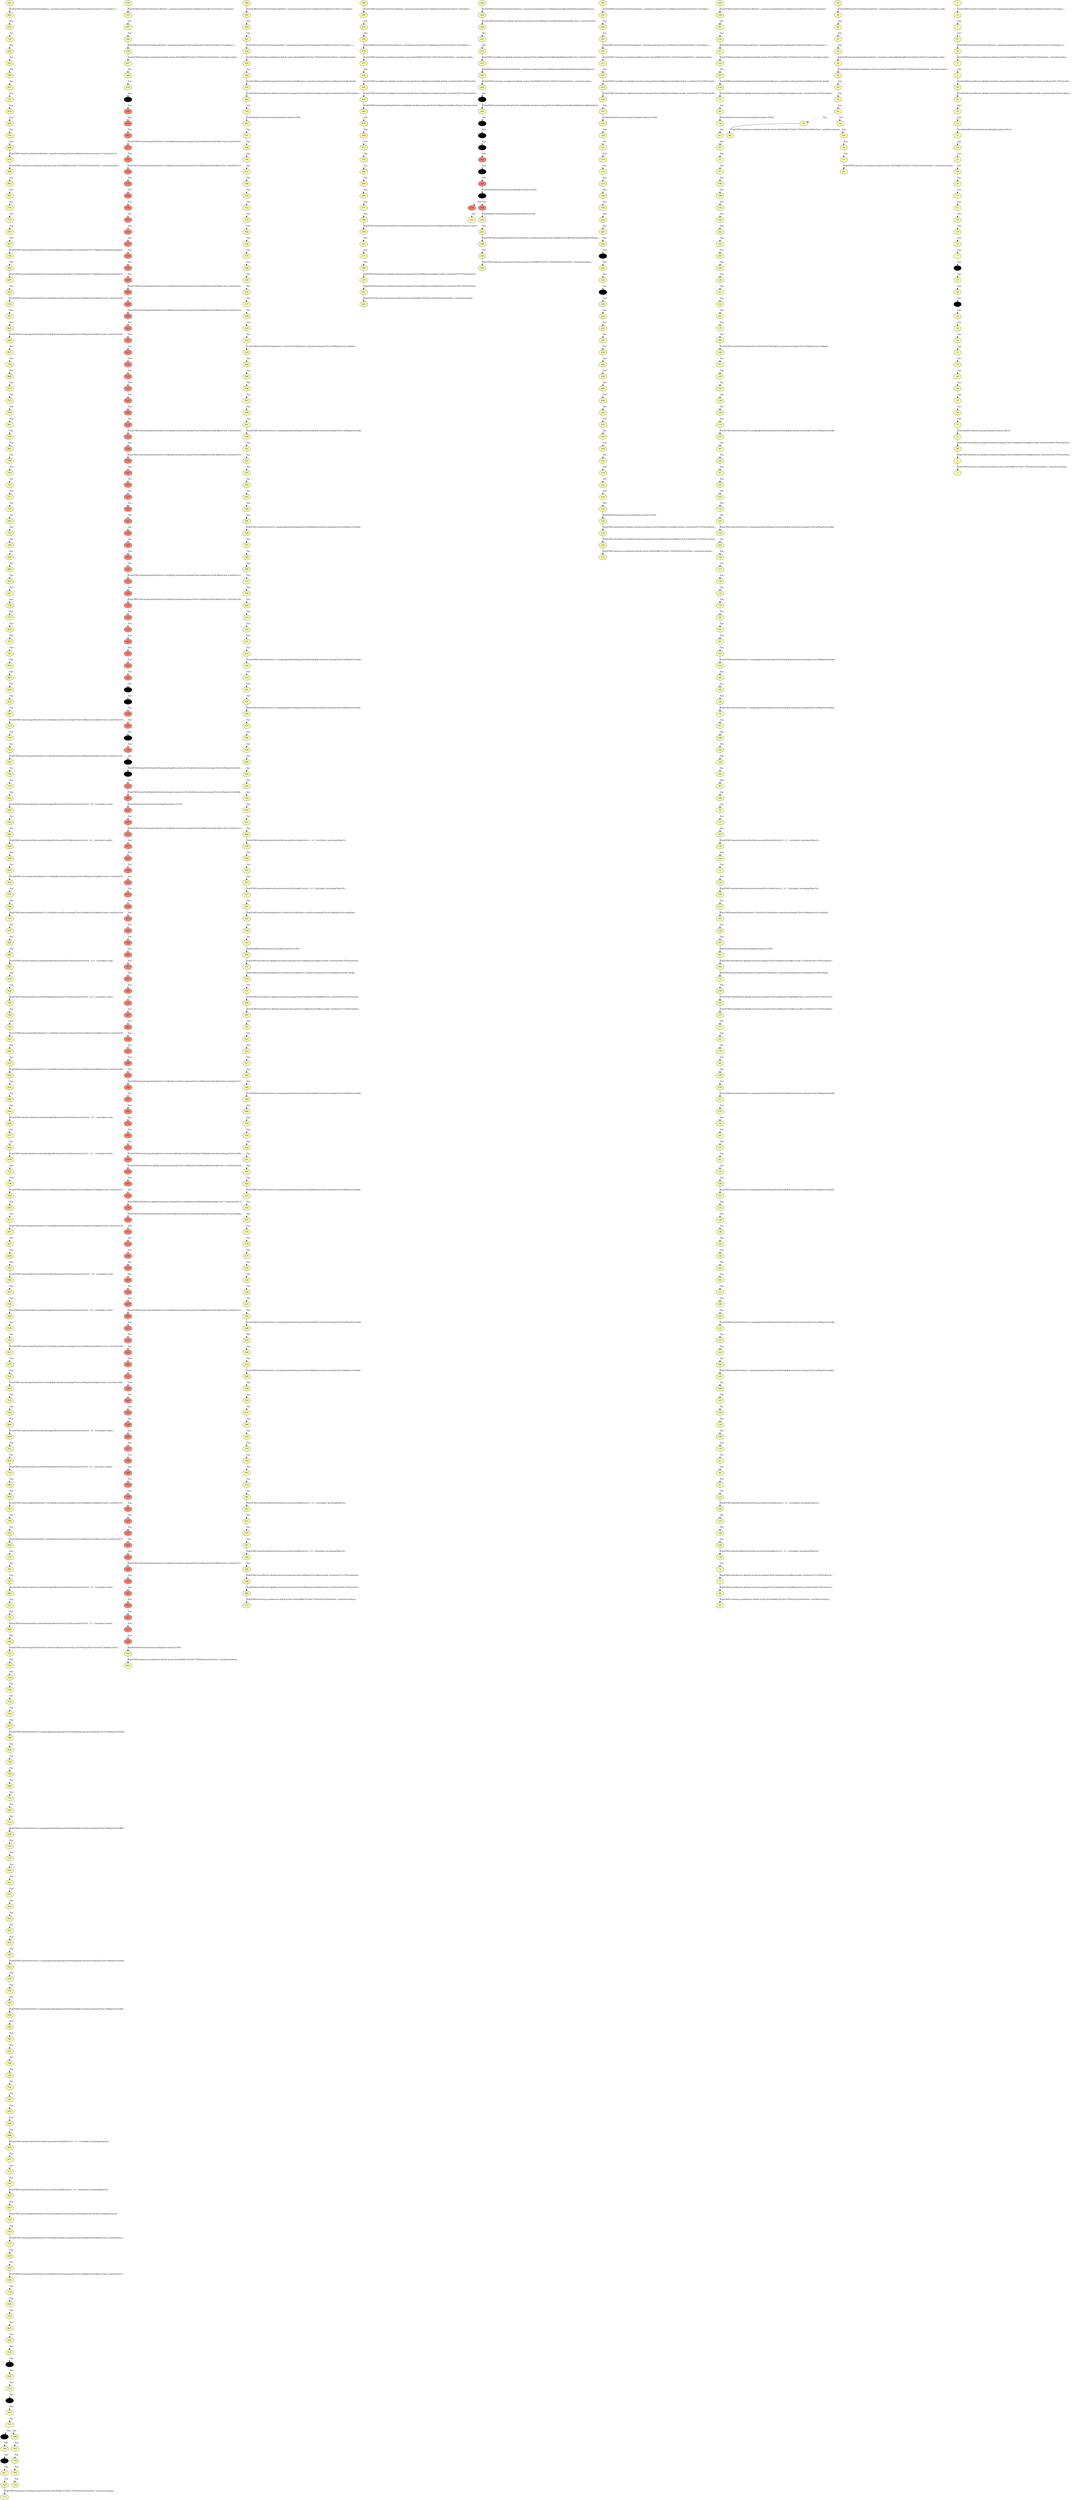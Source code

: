 digraph BST {
 
 "632" [style=filled, fillcolor=2, colorscheme=set312, URL="632.html"];
"822" [style=filled, fillcolor=2, colorscheme=set312, URL="822.html"];
"632" -> "822" [style=dotted,  label="Eps"];
"713" [style=filled, fillcolor=2, colorscheme=set312, URL="713.html"];
"639" [style=filled, fillcolor=2, colorscheme=set312, URL="639.html"];
"713" -> "639" [  label="Pop(FNKFrame(NewStmt(v5,com/google/android/maps/GeoPoint)@@@com/ultracoolmap/UltraCoolMapActivity$$r..."];
"774" [style=filled, fillcolor=2, colorscheme=set312, URL="774.html"];
"694" [style=filled, fillcolor=2, colorscheme=set312, URL="694.html"];
"774" -> "694" [style=dotted,  label="Eps"];
"685" [style=filled, fillcolor=2, colorscheme=set312, URL="685.html"];
"677" [style=filled, fillcolor=2, colorscheme=set312, URL="677.html"];
"685" -> "677" [style=dotted,  label="Eps"];
"709" [style=filled, fillcolor=2, colorscheme=set312, URL="709.html"];
"797" [style=filled, fillcolor=2, colorscheme=set312, URL="797.html"];
"709" -> "797" [style=dotted,  label="Eps"];
"658" [style=filled, fillcolor=2, colorscheme=set312, URL="658.html"];
"732" [style=filled, fillcolor=2, colorscheme=set312, URL="732.html"];
"658" -> "732" [style=dotted,  label="Eps"];
"727" [style=filled, fillcolor=2, colorscheme=set312, URL="727.html"];
"710" [style=filled, fillcolor=2, colorscheme=set312, URL="710.html"];
"727" -> "710" [style=dotted,  label="Eps"];
"687" [style=filled, fillcolor=2, colorscheme=set312, URL="687.html"];
"821" [style=filled, fillcolor=2, colorscheme=set312, URL="821.html"];
"687" -> "821" [style=dotted,  label="Eps"];
"822" [style=filled, fillcolor=2, colorscheme=set312, URL="822.html"];
"635" [style=filled, fillcolor=2, colorscheme=set312, URL="635.html"];
"822" -> "635" [style=dotted,  label="Eps"];
"679" [style=filled, fillcolor=2, colorscheme=set312, URL="679.html"];
"824" [style=filled, fillcolor=2, colorscheme=set312, URL="824.html"];
"679" -> "824" [style=dotted,  label="Eps"];
"739" [style=filled, fillcolor=2, colorscheme=set312, URL="739.html"];
"773" [style=filled, fillcolor=2, colorscheme=set312, URL="773.html"];
"739" -> "773" [style=dotted,  label="Eps"];
"763" [style=filled, fillcolor=2, colorscheme=set312, URL="763.html"];
"837" [style=filled, fillcolor=2, colorscheme=set312, URL="837.html"];
"763" -> "837" [style=dotted,  label="Eps"];
"732" [style=filled, fillcolor=2, colorscheme=set312, URL="732.html"];
"809" [style=filled, fillcolor=red, colorscheme=set312, URL="809.html"];
"732" -> "809" [style=dotted,  label="Eps"];
"699" [style=filled, fillcolor=2, colorscheme=set312, URL="699.html"];
"811" [style=filled, fillcolor=2, colorscheme=set312, URL="811.html"];
"699" -> "811" [style=dotted,  label="Eps"];
"839" [style=filled, fillcolor=2, colorscheme=set312, URL="839.html"];
"775" [style=filled, fillcolor=2, colorscheme=set312, URL="775.html"];
"839" -> "775" [style=dotted,  label="Eps"];
"813" [style=filled, fillcolor=2, colorscheme=set312, URL="813.html"];
"675" [style=filled, fillcolor=2, colorscheme=set312, URL="675.html"];
"813" -> "675" [style=dotted,  label="Eps"];
"655" [style=filled, fillcolor=2, colorscheme=set312, URL="655.html"];
"750" [style=filled, fillcolor=2, colorscheme=set312, URL="750.html"];
"655" -> "750" [style=dotted,  label="Eps"];
"733" [style=filled, fillcolor=2, colorscheme=set312, URL="733.html"];
"631" [style=filled, fillcolor=2, colorscheme=set312, URL="631.html"];
"733" -> "631" [style=dotted,  label="Eps"];
"804" [style=filled, fillcolor=2, colorscheme=set312, URL="804.html"];
"727" [style=filled, fillcolor=2, colorscheme=set312, URL="727.html"];
"804" -> "727" [  label="Push(FNKFrame(AssignAExpStmt(v6,ret)@@@com/ultracoolmap/UltraCoolMapActivity$$onCreate::LineStmt(316..."];
"680" [style=filled, fillcolor=2, colorscheme=set312, URL="680.html"];
"814" [style=filled, fillcolor=2, colorscheme=set312, URL="814.html"];
"680" -> "814" [style=dotted,  label="Eps"];
"752" [style=filled, fillcolor=2, colorscheme=set312, URL="752.html"];
"785" [style=filled, fillcolor=2, colorscheme=set312, URL="785.html"];
"752" -> "785" [style=dotted,  label="Eps"];
"785" [style=filled, fillcolor=2, colorscheme=set312, URL="785.html"];
"659" [style=filled, fillcolor=2, colorscheme=set312, URL="659.html"];
"785" -> "659" [style=dotted,  label="Eps"];
"728" [style=filled, fillcolor=2, colorscheme=set312, URL="728.html"];
"790" [style=filled, fillcolor=2, colorscheme=set312, URL="790.html"];
"728" -> "790" [style=dotted,  label="Eps"];
"833" [style=filled, fillcolor=2, colorscheme=set312, URL="833.html"];
"752" [style=filled, fillcolor=2, colorscheme=set312, URL="752.html"];
"833" -> "752" [style=dotted,  label="Eps"];
"751" [style=filled, fillcolor=2, colorscheme=set312, URL="751.html"];
"740" [style=filled, fillcolor=2, colorscheme=set312, URL="740.html"];
"751" -> "740" [style=dotted,  label="Eps"];
"694" [style=filled, fillcolor=2, colorscheme=set312, URL="694.html"];
"641" [style=filled, fillcolor=2, colorscheme=set312, URL="641.html"];
"694" -> "641" [style=dotted,  label="Eps"];
"743" [style=filled, fillcolor=2, colorscheme=set312, URL="743.html"];
"823" [style=filled, fillcolor=2, colorscheme=set312, URL="823.html"];
"743" -> "823" [  label="Pop(FNKFrame(InvokeInterfaceStmt:java/util/List/add(List(v2) , v3 , List((object java/lang/Object)))..."];
"775" [style=filled, fillcolor=2, colorscheme=set312, URL="775.html"];
"791" [style=filled, fillcolor=2, colorscheme=set312, URL="791.html"];
"775" -> "791" [style=dotted,  label="Eps"];
"729" [style=filled, fillcolor=red, colorscheme=set312, URL="729.html"];
"827" [style=filled, fillcolor=2, colorscheme=set312, URL="827.html"];
"729" -> "827" [style=dotted,  label="Eps"];
"773" [style=filled, fillcolor=2, colorscheme=set312, URL="773.html"];
"819" [style=filled, fillcolor=2, colorscheme=set312, URL="819.html"];
"773" -> "819" [style=dotted,  label="Eps"];
"707" [style=filled, fillcolor=2, colorscheme=set312, URL="707.html"];
"761" [style=filled, fillcolor=2, colorscheme=set312, URL="761.html"];
"707" -> "761" [style=dotted,  label="Eps"];
"796" [style=filled, fillcolor=2, colorscheme=set312, URL="796.html"];
"831" [style=filled, fillcolor=2, colorscheme=set312, URL="831.html"];
"796" -> "831" [style=dotted,  label="Eps"];
"841" [style=filled, fillcolor=2, colorscheme=set312, URL="841.html"];
"630" [style=filled, fillcolor=2, colorscheme=set312, URL="630.html"];
"841" -> "630" [  label="Push(FNKFrame(InvokeStmt:android/widget/Button/setOnClickListener(List(v0) , v6 , List((object andro..."];
"683" [style=filled, fillcolor=2, colorscheme=set312, URL="683.html"];
"676" [style=filled, fillcolor=2, colorscheme=set312, URL="676.html"];
"683" -> "676" [style=dotted,  label="Eps"];
"757" [style=filled, fillcolor=2, colorscheme=set312, URL="757.html"];
"682" [style=filled, fillcolor=2, colorscheme=set312, URL="682.html"];
"757" -> "682" [style=dotted,  label="Eps"];
"749" [style=filled, fillcolor=2, colorscheme=set312, URL="749.html"];
"636" [style=filled, fillcolor=2, colorscheme=set312, URL="636.html"];
"749" -> "636" [style=dotted,  label="Eps"];
"720" [style=filled, fillcolor=2, colorscheme=set312, URL="720.html"];
"771" [style=filled, fillcolor=2, colorscheme=set312, URL="771.html"];
"720" -> "771" [  label="Pop(FNKFrame(org.ucombinator.dalvik.syntax.StmtNil$@7632efa7,FP(InitEntryPointStmt: com/ultracoolmap..."];
"667" [style=filled, fillcolor=2, colorscheme=set312, URL="667.html"];
"717" [style=filled, fillcolor=2, colorscheme=set312, URL="717.html"];
"667" -> "717" [style=dotted,  label="Eps"];
"741" [style=filled, fillcolor=2, colorscheme=set312, URL="741.html"];
"722" [style=filled, fillcolor=2, colorscheme=set312, URL="722.html"];
"741" -> "722" [style=dotted,  label="Eps"];
"791" [style=filled, fillcolor=2, colorscheme=set312, URL="791.html"];
"767" [style=filled, fillcolor=2, colorscheme=set312, URL="767.html"];
"791" -> "767" [style=dotted,  label="Eps"];
"807" [style=filled, fillcolor=2, colorscheme=set312, URL="807.html"];
"756" [style=filled, fillcolor=2, colorscheme=set312, URL="756.html"];
"807" -> "756" [style=dotted,  label="Eps"];
"647" [style=filled, fillcolor=2, colorscheme=set312, URL="647.html"];
"633" [style=filled, fillcolor=2, colorscheme=set312, URL="633.html"];
"647" -> "633" [style=dotted,  label="Eps"];
"725" [style=filled, fillcolor=2, colorscheme=set312, URL="725.html"];
"826" [style=filled, fillcolor=2, colorscheme=set312, URL="826.html"];
"725" -> "826" [style=dotted,  label="Eps"];
"766" [style=filled, fillcolor=2, colorscheme=set312, URL="766.html"];
"709" [style=filled, fillcolor=2, colorscheme=set312, URL="709.html"];
"766" -> "709" [style=dotted,  label="Eps"];
"776" [style=filled, fillcolor=2, colorscheme=set312, URL="776.html"];
"650" [style=filled, fillcolor=2, colorscheme=set312, URL="650.html"];
"776" -> "650" [style=dotted,  label="Eps"];
"768" [style=filled, fillcolor=2, colorscheme=set312, URL="768.html"];
"726" [style=filled, fillcolor=2, colorscheme=set312, URL="726.html"];
"768" -> "726" [style=dotted,  label="Eps"];
"633" [style=filled, fillcolor=2, colorscheme=set312, URL="633.html"];
"755" [style=filled, fillcolor=2, colorscheme=set312, URL="755.html"];
"633" -> "755" [  label="Push(FNKFrame(AssignAExpStmt(v0,ret)@@@com/ultracoolmap/UltraCoolMapActivity$$onCreate::LineStmt(306..."];
"795" [style=filled, fillcolor=2, colorscheme=set312, URL="795.html"];
"688" [style=filled, fillcolor=2, colorscheme=set312, URL="688.html"];
"795" -> "688" [style=dotted,  label="Eps"];
"629" [style=filled, fillcolor=2, colorscheme=set312, URL="629.html"];
"781" [style=filled, fillcolor=2, colorscheme=set312, URL="781.html"];
"629" -> "781" [  label="Pop(FNKFrame(InvokeStmt:android/widget/Button/setOnClickListener(List(v0) , v13 , List((object andro..."];
"819" [style=filled, fillcolor=2, colorscheme=set312, URL="819.html"];
"707" [style=filled, fillcolor=2, colorscheme=set312, URL="707.html"];
"819" -> "707" [style=dotted,  label="Eps"];
"836" [style=filled, fillcolor=2, colorscheme=set312, URL="836.html"];
"713" [style=filled, fillcolor=2, colorscheme=set312, URL="713.html"];
"836" -> "713" [style=dotted,  label="Eps"];
"745" [style=filled, fillcolor=2, colorscheme=set312, URL="745.html"];
"803" [style=filled, fillcolor=2, colorscheme=set312, URL="803.html"];
"745" -> "803" [style=dotted,  label="Eps"];
"645" [style=filled, fillcolor=2, colorscheme=set312, URL="645.html"];
"642" [style=filled, fillcolor=2, colorscheme=set312, URL="642.html"];
"645" -> "642" [style=dotted,  label="Eps"];
"769" [style=filled, fillcolor=2, colorscheme=set312, URL="769.html"];
"794" [style=filled, fillcolor=2, colorscheme=set312, URL="794.html"];
"769" -> "794" [style=dotted,  label="Eps"];
"650" [style=filled, fillcolor=2, colorscheme=set312, URL="650.html"];
"745" [style=filled, fillcolor=2, colorscheme=set312, URL="745.html"];
"650" -> "745" [style=dotted,  label="Eps"];
"698" [style=filled, fillcolor=2, colorscheme=set312, URL="698.html"];
"656" [style=filled, fillcolor=2, colorscheme=set312, URL="656.html"];
"698" -> "656" [style=dotted,  label="Eps"];
"703" [style=filled, fillcolor=2, colorscheme=set312, URL="703.html"];
"723" [style=filled, fillcolor=2, colorscheme=set312, URL="723.html"];
"703" -> "723" [style=dotted,  label="Eps"];
"838" [style=filled, fillcolor=red, colorscheme=set312, URL="838.html"];
"789" [style=filled, fillcolor=2, colorscheme=set312, URL="789.html"];
"838" -> "789" [style=dotted,  label="Eps"];
"792" [style=filled, fillcolor=2, colorscheme=set312, URL="792.html"];
"842" [style=filled, fillcolor=2, colorscheme=set312, URL="842.html"];
"792" -> "842" [  label="Pop(FNKFrame(AssignAExpStmt(v9,ret)@@@com/ultracoolmap/UltraCoolMapActivity$$onCreate::LineStmt(386)..."];
"717" [style=filled, fillcolor=2, colorscheme=set312, URL="717.html"];
"748" [style=filled, fillcolor=2, colorscheme=set312, URL="748.html"];
"717" -> "748" [style=dotted,  label="Eps"];
"669" [style=filled, fillcolor=2, colorscheme=set312, URL="669.html"];
"741" [style=filled, fillcolor=2, colorscheme=set312, URL="741.html"];
"669" -> "741" [style=dotted,  label="Eps"];
"710" [style=filled, fillcolor=2, colorscheme=set312, URL="710.html"];
"714" [style=filled, fillcolor=2, colorscheme=set312, URL="714.html"];
"710" -> "714" [style=dotted,  label="Eps"];
"812" [style=filled, fillcolor=2, colorscheme=set312, URL="812.html"];
"655" [style=filled, fillcolor=2, colorscheme=set312, URL="655.html"];
"812" -> "655" [style=dotted,  label="Eps"];
"696" [style=filled, fillcolor=2, colorscheme=set312, URL="696.html"];
"728" [style=filled, fillcolor=2, colorscheme=set312, URL="728.html"];
"696" -> "728" [style=dotted,  label="Eps"];
"756" [style=filled, fillcolor=2, colorscheme=set312, URL="756.html"];
"696" [style=filled, fillcolor=2, colorscheme=set312, URL="696.html"];
"756" -> "696" [  label="Pop(FNKFrame(InvokeStmt:android/widget/Button/setOnClickListener(List(v0) , v12 , List((object andro..."];
"830" [style=filled, fillcolor=2, colorscheme=set312, URL="830.html"];
"681" [style=filled, fillcolor=2, colorscheme=set312, URL="681.html"];
"830" -> "681" [style=dotted,  label="Eps"];
"628" [style=filled, fillcolor=2, colorscheme=set312, URL="628.html"];
"644" [style=filled, fillcolor=2, colorscheme=set312, URL="644.html"];
"628" -> "644" [style=dotted,  label="Eps"];
"708" [style=filled, fillcolor=2, colorscheme=set312, URL="708.html"];
"758" [style=filled, fillcolor=2, colorscheme=set312, URL="758.html"];
"708" -> "758" [style=dotted,  label="Eps"];
"705" [style=filled, fillcolor=2, colorscheme=set312, URL="705.html"];
"801" [style=filled, fillcolor=2, colorscheme=set312, URL="801.html"];
"705" -> "801" [style=dotted,  label="Eps"];
"746" [style=filled, fillcolor=2, colorscheme=set312, URL="746.html"];
"835" [style=filled, fillcolor=2, colorscheme=set312, URL="835.html"];
"746" -> "835" [style=dotted,  label="Eps"];
"755" [style=filled, fillcolor=2, colorscheme=set312, URL="755.html"];
"787" [style=filled, fillcolor=2, colorscheme=set312, URL="787.html"];
"755" -> "787" [style=dotted,  label="Eps"];
"706" [style=filled, fillcolor=2, colorscheme=set312, URL="706.html"];
"719" [style=filled, fillcolor=2, colorscheme=set312, URL="719.html"];
"706" -> "719" [style=dotted,  label="Eps"];
"806" [style=filled, fillcolor=2, colorscheme=set312, URL="806.html"];
"692" [style=filled, fillcolor=2, colorscheme=set312, URL="692.html"];
"806" -> "692" [style=dotted,  label="Eps"];
"643" [style=filled, fillcolor=2, colorscheme=set312, URL="643.html"];
"817" [style=filled, fillcolor=2, colorscheme=set312, URL="817.html"];
"643" -> "817" [style=dotted,  label="Eps"];
"659" [style=filled, fillcolor=2, colorscheme=set312, URL="659.html"];
"680" [style=filled, fillcolor=2, colorscheme=set312, URL="680.html"];
"659" -> "680" [style=dotted,  label="Eps"];
"767" [style=filled, fillcolor=2, colorscheme=set312, URL="767.html"];
"669" [style=filled, fillcolor=2, colorscheme=set312, URL="669.html"];
"767" -> "669" [  label="Push(FNKFrame(InvokeStmt:android/widget/Button/setOnClickListener(List(v0) , v7 , List((object andro..."];
"734" [style=filled, fillcolor=2, colorscheme=set312, URL="734.html"];
"697" [style=filled, fillcolor=2, colorscheme=set312, URL="697.html"];
"734" -> "697" [style=dotted,  label="Eps"];
"671" [style=filled, fillcolor=2, colorscheme=set312, URL="671.html"];
"683" [style=filled, fillcolor=2, colorscheme=set312, URL="683.html"];
"671" -> "683" [  label="Push(FNKFrame(EntryPointInvokeStmt: com/ultracoolmap/UltraCoolMapActivity/onCreate(v3 List((object a..."];
"780" [style=filled, fillcolor=2, colorscheme=set312, URL="780.html"];
"684" [style=filled, fillcolor=2, colorscheme=set312, URL="684.html"];
"780" -> "684" [style=dotted,  label="Eps"];
"770" [style=filled, fillcolor=2, colorscheme=set312, URL="770.html"];
"737" [style=filled, fillcolor=2, colorscheme=set312, URL="737.html"];
"770" -> "737" [style=dotted,  label="Eps"];
"797" [style=filled, fillcolor=2, colorscheme=set312, URL="797.html"];
"711" [style=filled, fillcolor=2, colorscheme=set312, URL="711.html"];
"797" -> "711" [style=dotted,  label="Eps"];
"753" [style=filled, fillcolor=2, colorscheme=set312, URL="753.html"];
"777" [style=filled, fillcolor=2, colorscheme=set312, URL="777.html"];
"753" -> "777" [  label="Push(FNKFrame(AssignAExpStmt(v0,ret)@@@com/ultracoolmap/UltraCoolMapActivity$$onCreate::LineStmt(411..."];
"686" [style=filled, fillcolor=red, colorscheme=set312, URL="686.html"];
"658" [style=filled, fillcolor=2, colorscheme=set312, URL="658.html"];
"686" -> "658" [style=dotted,  label="Eps"];
"764" [style=filled, fillcolor=2, colorscheme=set312, URL="764.html"];
"718" [style=filled, fillcolor=2, colorscheme=set312, URL="718.html"];
"764" -> "718" [style=dotted,  label="Eps"];
"782" [style=filled, fillcolor=2, colorscheme=set312, URL="782.html"];
"812" [style=filled, fillcolor=2, colorscheme=set312, URL="812.html"];
"782" -> "812" [  label="Push(FNKFrame(NewStmt(v1,com/google/android/maps/GeoPoint)@@@com/ultracoolmap/UltraCoolMapActivity$$..."];
"748" [style=filled, fillcolor=2, colorscheme=set312, URL="748.html"];
"783" [style=filled, fillcolor=2, colorscheme=set312, URL="783.html"];
"748" -> "783" [style=dotted,  label="Eps"];
"676" [style=filled, fillcolor=2, colorscheme=set312, URL="676.html"];
"730" [style=filled, fillcolor=2, colorscheme=set312, URL="730.html"];
"676" -> "730" [style=dotted,  label="Eps"];
"809" [style=filled, fillcolor=red, colorscheme=set312, URL="809.html"];
"667" [style=filled, fillcolor=2, colorscheme=set312, URL="667.html"];
"809" -> "667" [style=dotted,  label="Eps"];
"750" [style=filled, fillcolor=2, colorscheme=set312, URL="750.html"];
"793" [style=filled, fillcolor=2, colorscheme=set312, URL="793.html"];
"750" -> "793" [style=dotted,  label="Eps"];
"815" [style=filled, fillcolor=2, colorscheme=set312, URL="815.html"];
"666" [style=filled, fillcolor=2, colorscheme=set312, URL="666.html"];
"815" -> "666" [style=dotted,  label="Eps"];
"759" [style=filled, fillcolor=2, colorscheme=set312, URL="759.html"];
"753" [style=filled, fillcolor=2, colorscheme=set312, URL="753.html"];
"759" -> "753" [style=dotted,  label="Eps"];
"672" [style=filled, fillcolor=2, colorscheme=set312, URL="672.html"];
"660" [style=filled, fillcolor=2, colorscheme=set312, URL="660.html"];
"672" -> "660" [  label="Push(FNKFrame(org.ucombinator.dalvik.syntax.StmtNil$@7632efa7,FP(InitEntryPointStmt: com/ultracoolma..."];
"765" [style=filled, fillcolor=2, colorscheme=set312, URL="765.html"];
"832" [style=filled, fillcolor=2, colorscheme=set312, URL="832.html"];
"765" -> "832" [style=dotted,  label="Eps"];
"842" [style=filled, fillcolor=2, colorscheme=set312, URL="842.html"];
"712" [style=filled, fillcolor=2, colorscheme=set312, URL="712.html"];
"842" -> "712" [style=dotted,  label="Eps"];
"653" [style=filled, fillcolor=2, colorscheme=set312, URL="653.html"];
"796" [style=filled, fillcolor=2, colorscheme=set312, URL="796.html"];
"653" -> "796" [style=dotted,  label="Eps"];
"803" [style=filled, fillcolor=2, colorscheme=set312, URL="803.html"];
"818" [style=filled, fillcolor=2, colorscheme=set312, URL="818.html"];
"803" -> "818" [style=dotted,  label="Eps"];
"824" [style=filled, fillcolor=2, colorscheme=set312, URL="824.html"];
"698" [style=filled, fillcolor=2, colorscheme=set312, URL="698.html"];
"824" -> "698" [style=dotted,  label="Eps"];
"823" [style=filled, fillcolor=2, colorscheme=set312, URL="823.html"];
"663" [style=filled, fillcolor=2, colorscheme=set312, URL="663.html"];
"823" -> "663" [style=dotted,  label="Eps"];
"802" [style=filled, fillcolor=2, colorscheme=set312, URL="802.html"];
"691" [style=filled, fillcolor=2, colorscheme=set312, URL="691.html"];
"802" -> "691" [style=dotted,  label="Eps"];
"673" [style=filled, fillcolor=2, colorscheme=set312, URL="673.html"];
"825" [style=filled, fillcolor=2, colorscheme=set312, URL="825.html"];
"673" -> "825" [style=dotted,  label="Eps"];
"674" [style=filled, fillcolor=2, colorscheme=set312, URL="674.html"];
"788" [style=filled, fillcolor=2, colorscheme=set312, URL="788.html"];
"674" -> "788" [style=dotted,  label="Eps"];
"781" [style=filled, fillcolor=2, colorscheme=set312, URL="781.html"];
"769" [style=filled, fillcolor=2, colorscheme=set312, URL="769.html"];
"781" -> "769" [style=dotted,  label="Eps"];
"737" [style=filled, fillcolor=2, colorscheme=set312, URL="737.html"];
"763" [style=filled, fillcolor=2, colorscheme=set312, URL="763.html"];
"737" -> "763" [style=dotted,  label="Eps"];
"779" [style=filled, fillcolor=2, colorscheme=set312, URL="779.html"];
"690" [style=filled, fillcolor=2, colorscheme=set312, URL="690.html"];
"779" -> "690" [style=dotted,  label="Eps"];
"808" [style=filled, fillcolor=2, colorscheme=set312, URL="808.html"];
"685" [style=filled, fillcolor=2, colorscheme=set312, URL="685.html"];
"808" -> "685" [  label="Push(FNKFrame(InvokeInterfaceStmt:java/util/List/add(List(v2) , v3 , List((object java/lang/Object))..."];
"726" [style=filled, fillcolor=2, colorscheme=set312, URL="726.html"];
"702" [style=filled, fillcolor=2, colorscheme=set312, URL="702.html"];
"726" -> "702" [style=dotted,  label="Eps"];
"635" [style=filled, fillcolor=2, colorscheme=set312, URL="635.html"];
"782" [style=filled, fillcolor=2, colorscheme=set312, URL="782.html"];
"635" -> "782" [style=dotted,  label="Eps"];
"638" [style=filled, fillcolor=2, colorscheme=set312, URL="638.html"];
"776" [style=filled, fillcolor=2, colorscheme=set312, URL="776.html"];
"638" -> "776" [style=dotted,  label="Eps"];
"758" [style=filled, fillcolor=2, colorscheme=set312, URL="758.html"];
"734" [style=filled, fillcolor=2, colorscheme=set312, URL="734.html"];
"758" -> "734" [style=dotted,  label="Eps"];
"701" [style=filled, fillcolor=2, colorscheme=set312, URL="701.html"];
"820" [style=filled, fillcolor=2, colorscheme=set312, URL="820.html"];
"701" -> "820" [style=dotted,  label="Eps"];
"735" [style=filled, fillcolor=2, colorscheme=set312, URL="735.html"];
"686" [style=filled, fillcolor=red, colorscheme=set312, URL="686.html"];
"735" -> "686" [style=dotted,  label="Eps"];
"811" [style=filled, fillcolor=2, colorscheme=set312, URL="811.html"];
"742" [style=filled, fillcolor=2, colorscheme=set312, URL="742.html"];
"811" -> "742" [style=dotted,  label="Eps"];
"700" [style=filled, fillcolor=2, colorscheme=set312, URL="700.html"];
"651" [style=filled, fillcolor=2, colorscheme=set312, URL="651.html"];
"700" -> "651" [style=dotted,  label="Eps"];
"717" [style=filled, fillcolor=2, colorscheme=set312, URL="717.html"];
"838" [style=filled, fillcolor=red, colorscheme=set312, URL="838.html"];
"717" -> "838" [style=dotted,  label="Eps"];
"788" [style=filled, fillcolor=2, colorscheme=set312, URL="788.html"];
"733" [style=filled, fillcolor=2, colorscheme=set312, URL="733.html"];
"788" -> "733" [  label="Pop(FNKFrame(AssignAExpStmt(v13,ret)@@@com/ultracoolmap/UltraCoolMapActivity$$onCreate::LineStmt(356..."];
"784" [style=filled, fillcolor=2, colorscheme=set312, URL="784.html"];
"661" [style=filled, fillcolor=2, colorscheme=set312, URL="661.html"];
"784" -> "661" [style=dotted,  label="Eps"];
"825" [style=filled, fillcolor=2, colorscheme=set312, URL="825.html"];
"632" [style=filled, fillcolor=2, colorscheme=set312, URL="632.html"];
"825" -> "632" [style=dotted,  label="Eps"];
"692" [style=filled, fillcolor=2, colorscheme=set312, URL="692.html"];
"751" [style=filled, fillcolor=2, colorscheme=set312, URL="751.html"];
"692" -> "751" [  label="Push(FNKFrame(AssignAExpStmt(v0,AutomicOpExp(const-string,List(StringLitExp(\"location\")))@@@com/ul..."];
"657" [style=filled, fillcolor=2, colorscheme=set312, URL="657.html"];
"739" [style=filled, fillcolor=2, colorscheme=set312, URL="739.html"];
"657" -> "739" [style=dotted,  label="Eps"];
"818" [style=filled, fillcolor=2, colorscheme=set312, URL="818.html"];
"735" [style=filled, fillcolor=2, colorscheme=set312, URL="735.html"];
"818" -> "735" [style=dotted,  label="Eps"];
"715" [style=filled, fillcolor=2, colorscheme=set312, URL="715.html"];
"743" [style=filled, fillcolor=2, colorscheme=set312, URL="743.html"];
"715" -> "743" [style=dotted,  label="Eps"];
"754" [style=filled, fillcolor=2, colorscheme=set312, URL="754.html"];
"774" [style=filled, fillcolor=2, colorscheme=set312, URL="774.html"];
"754" -> "774" [style=dotted,  label="Eps"];
"760" [style=filled, fillcolor=2, colorscheme=set312, URL="760.html"];
"807" [style=filled, fillcolor=2, colorscheme=set312, URL="807.html"];
"760" -> "807" [style=dotted,  label="Eps"];
"832" [style=filled, fillcolor=2, colorscheme=set312, URL="832.html"];
"768" [style=filled, fillcolor=2, colorscheme=set312, URL="768.html"];
"832" -> "768" [style=dotted,  label="Eps"];
"631" [style=filled, fillcolor=2, colorscheme=set312, URL="631.html"];
"829" [style=filled, fillcolor=2, colorscheme=set312, URL="829.html"];
"631" -> "829" [style=dotted,  label="Eps"];
"649" [style=filled, fillcolor=2, colorscheme=set312, URL="649.html"];
"654" [style=filled, fillcolor=2, colorscheme=set312, URL="654.html"];
"649" -> "654" [style=dotted,  label="Eps"];
"704" [style=filled, fillcolor=2, colorscheme=set312, URL="704.html"];
"795" [style=filled, fillcolor=2, colorscheme=set312, URL="795.html"];
"704" -> "795" [style=dotted,  label="Eps"];
"662" [style=filled, fillcolor=2, colorscheme=set312, URL="662.html"];
"725" [style=filled, fillcolor=2, colorscheme=set312, URL="725.html"];
"662" -> "725" [style=dotted,  label="Eps"];
"790" [style=filled, fillcolor=2, colorscheme=set312, URL="790.html"];
"813" [style=filled, fillcolor=2, colorscheme=set312, URL="813.html"];
"790" -> "813" [  label="Push(FNKFrame(AssignAExpStmt(v9,ret)@@@com/ultracoolmap/UltraCoolMapActivity$$onCreate::LineStmt(386..."];
"805" [style=filled, fillcolor=2, colorscheme=set312, URL="805.html"];
"699" [style=filled, fillcolor=2, colorscheme=set312, URL="699.html"];
"805" -> "699" [  label="Pop(FNKFrame(AssignAExpStmt(v0,ret)@@@com/ultracoolmap/UltraCoolMapActivity$$onCreate::LineStmt(306)..."];
"738" [style=filled, fillcolor=2, colorscheme=set312, URL="738.html"];
"786" [style=filled, fillcolor=2, colorscheme=set312, URL="786.html"];
"738" -> "786" [  label="Push(FNKFrame(AssignAExpStmt(v12,ret)@@@com/ultracoolmap/UltraCoolMapActivity$$onCreate::LineStmt(37..."];
"652" [style=filled, fillcolor=2, colorscheme=set312, URL="652.html"];
"674" [style=filled, fillcolor=2, colorscheme=set312, URL="674.html"];
"652" -> "674" [style=dotted,  label="Eps"];
"714" [style=filled, fillcolor=2, colorscheme=set312, URL="714.html"];
"634" [style=filled, fillcolor=2, colorscheme=set312, URL="634.html"];
"714" -> "634" [  label="Pop(FNKFrame(AssignAExpStmt(v6,ret)@@@com/ultracoolmap/UltraCoolMapActivity$$onCreate::LineStmt(316)..."];
"801" [style=filled, fillcolor=2, colorscheme=set312, URL="801.html"];
"766" [style=filled, fillcolor=2, colorscheme=set312, URL="766.html"];
"801" -> "766" [style=dotted,  label="Eps"];
"660" [style=filled, fillcolor=2, colorscheme=set312, URL="660.html"];
"802" [style=filled, fillcolor=2, colorscheme=set312, URL="802.html"];
"660" -> "802" [style=dotted,  label="Eps"];
"651" [style=filled, fillcolor=2, colorscheme=set312, URL="651.html"];
"839" [style=filled, fillcolor=2, colorscheme=set312, URL="839.html"];
"651" -> "839" [  label="Pop(FNKFrame(AssignAExpStmt(v7,ret)@@@com/ultracoolmap/UltraCoolMapActivity$$onCreate::LineStmt(397)..."];
"670" [style=filled, fillcolor=2, colorscheme=set312, URL="670.html"];
"653" [style=filled, fillcolor=2, colorscheme=set312, URL="653.html"];
"670" -> "653" [style=dotted,  label="Eps"];
"834" [style=filled, fillcolor=2, colorscheme=set312, URL="834.html"];
"828" [style=filled, fillcolor=2, colorscheme=set312, URL="828.html"];
"834" -> "828" [style=dotted,  label="Eps"];
"668" [style=filled, fillcolor=2, colorscheme=set312, URL="668.html"];
"762" [style=filled, fillcolor=2, colorscheme=set312, URL="762.html"];
"668" -> "762" [style=dotted,  label="Eps"];
"719" [style=filled, fillcolor=2, colorscheme=set312, URL="719.html"];
"841" [style=filled, fillcolor=2, colorscheme=set312, URL="841.html"];
"719" -> "841" [style=dotted,  label="Eps"];
"828" [style=filled, fillcolor=2, colorscheme=set312, URL="828.html"];
"765" [style=filled, fillcolor=2, colorscheme=set312, URL="765.html"];
"828" -> "765" [style=dotted,  label="Eps"];
"641" [style=filled, fillcolor=2, colorscheme=set312, URL="641.html"];
"673" [style=filled, fillcolor=2, colorscheme=set312, URL="673.html"];
"641" -> "673" [style=dotted,  label="Eps"];
"831" [style=filled, fillcolor=2, colorscheme=set312, URL="831.html"];
"731" [style=filled, fillcolor=2, colorscheme=set312, URL="731.html"];
"831" -> "731" [style=dotted,  label="Eps"];
"681" [style=filled, fillcolor=2, colorscheme=set312, URL="681.html"];
"649" [style=filled, fillcolor=2, colorscheme=set312, URL="649.html"];
"681" -> "649" [style=dotted,  label="Eps"];
"827" [style=filled, fillcolor=2, colorscheme=set312, URL="827.html"];
"720" [style=filled, fillcolor=2, colorscheme=set312, URL="720.html"];
"827" -> "720" [style=dotted,  label="Eps"];
"665" [style=filled, fillcolor=2, colorscheme=set312, URL="665.html"];
"693" [style=filled, fillcolor=2, colorscheme=set312, URL="693.html"];
"665" -> "693" [  label="Push(FNKFrame(InvokeStmt:android/widget/Button/setOnClickListener(List(v0) , v13 , List((object andr..."];
"783" [style=filled, fillcolor=2, colorscheme=set312, URL="783.html"];
"778" [style=filled, fillcolor=2, colorscheme=set312, URL="778.html"];
"783" -> "778" [style=dotted,  label="Eps"];
"721" [style=filled, fillcolor=2, colorscheme=set312, URL="721.html"];
"738" [style=filled, fillcolor=2, colorscheme=set312, URL="738.html"];
"721" -> "738" [style=dotted,  label="Eps"];
"723" [style=filled, fillcolor=2, colorscheme=set312, URL="723.html"];
"784" [style=filled, fillcolor=2, colorscheme=set312, URL="784.html"];
"723" -> "784" [style=dotted,  label="Eps"];
"810" [style=filled, fillcolor=2, colorscheme=set312, URL="810.html"];
"662" [style=filled, fillcolor=2, colorscheme=set312, URL="662.html"];
"810" -> "662" [style=dotted,  label="Eps"];
"786" [style=filled, fillcolor=2, colorscheme=set312, URL="786.html"];
"643" [style=filled, fillcolor=2, colorscheme=set312, URL="643.html"];
"786" -> "643" [style=dotted,  label="Eps"];
"840" [style=filled, fillcolor=2, colorscheme=set312, URL="840.html"];
"798" [style=filled, fillcolor=2, colorscheme=set312, URL="798.html"];
"840" -> "798" [style=dotted,  label="Eps"];
"761" [style=filled, fillcolor=2, colorscheme=set312, URL="761.html"];
"830" [style=filled, fillcolor=2, colorscheme=set312, URL="830.html"];
"761" -> "830" [style=dotted,  label="Eps"];
"656" [style=filled, fillcolor=2, colorscheme=set312, URL="656.html"];
"640" [style=filled, fillcolor=2, colorscheme=set312, URL="640.html"];
"656" -> "640" [  label="Push(FNKFrame(InvokeStmt:android/widget/Button/setOnClickListener(List(v0) , v11 , List((object andr..."];
"730" [style=filled, fillcolor=2, colorscheme=set312, URL="730.html"];
"670" [style=filled, fillcolor=2, colorscheme=set312, URL="670.html"];
"730" -> "670" [style=dotted,  label="Eps"];
"747" [style=filled, fillcolor=2, colorscheme=set312, URL="747.html"];
"700" [style=filled, fillcolor=2, colorscheme=set312, URL="700.html"];
"747" -> "700" [style=dotted,  label="Eps"];
"740" [style=filled, fillcolor=2, colorscheme=set312, URL="740.html"];
"744" [style=filled, fillcolor=2, colorscheme=set312, URL="744.html"];
"740" -> "744" [style=dotted,  label="Eps"];
"646" [style=filled, fillcolor=2, colorscheme=set312, URL="646.html"];
"808" [style=filled, fillcolor=2, colorscheme=set312, URL="808.html"];
"646" -> "808" [style=dotted,  label="Eps"];
"684" [style=filled, fillcolor=2, colorscheme=set312, URL="684.html"];
"648" [style=filled, fillcolor=2, colorscheme=set312, URL="648.html"];
"684" -> "648" [  label="Push(FNKFrame(InvokeStmt:android/widget/Button/setOnClickListener(List(v0) , v9 , List((object andro..."];
"695" [style=filled, fillcolor=2, colorscheme=set312, URL="695.html"];
"652" [style=filled, fillcolor=2, colorscheme=set312, URL="652.html"];
"695" -> "652" [  label="Push(FNKFrame(AssignAExpStmt(v13,ret)@@@com/ultracoolmap/UltraCoolMapActivity$$onCreate::LineStmt(35..."];
"630" [style=filled, fillcolor=2, colorscheme=set312, URL="630.html"];
"645" [style=filled, fillcolor=2, colorscheme=set312, URL="645.html"];
"630" -> "645" [style=dotted,  label="Eps"];
"777" [style=filled, fillcolor=2, colorscheme=set312, URL="777.html"];
"628" [style=filled, fillcolor=2, colorscheme=set312, URL="628.html"];
"777" -> "628" [style=dotted,  label="Eps"];
"711" [style=filled, fillcolor=2, colorscheme=set312, URL="711.html"];
"724" [style=filled, fillcolor=2, colorscheme=set312, URL="724.html"];
"711" -> "724" [style=dotted,  label="Eps"];
"817" [style=filled, fillcolor=2, colorscheme=set312, URL="817.html"];
"687" [style=filled, fillcolor=2, colorscheme=set312, URL="687.html"];
"817" -> "687" [  label="Pop(FNKFrame(AssignAExpStmt(v12,ret)@@@com/ultracoolmap/UltraCoolMapActivity$$onCreate::LineStmt(376..."];
"682" [style=filled, fillcolor=2, colorscheme=set312, URL="682.html"];
"678" [style=filled, fillcolor=2, colorscheme=set312, URL="678.html"];
"682" -> "678" [  label="Pop(FNKFrame(InvokeStmt:android/widget/Button/setOnClickListener(List(v0) , v11 , List((object andro..."];
"693" [style=filled, fillcolor=2, colorscheme=set312, URL="693.html"];
"816" [style=filled, fillcolor=2, colorscheme=set312, URL="816.html"];
"693" -> "816" [style=dotted,  label="Eps"];
"642" [style=filled, fillcolor=2, colorscheme=set312, URL="642.html"];
"840" [style=filled, fillcolor=2, colorscheme=set312, URL="840.html"];
"642" -> "840" [  label="Pop(FNKFrame(InvokeStmt:android/widget/Button/setOnClickListener(List(v0) , v6 , List((object androi..."];
"664" [style=filled, fillcolor=2, colorscheme=set312, URL="664.html"];
"647" [style=filled, fillcolor=2, colorscheme=set312, URL="647.html"];
"664" -> "647" [  label="Pop(FNKFrame(AssignAExpStmt(v0,AutomicOpExp(const/high16,List(IntExp(32517)))@@@com/ultracoolmap/Ult..."];
"820" [style=filled, fillcolor=2, colorscheme=set312, URL="820.html"];
"779" [style=filled, fillcolor=2, colorscheme=set312, URL="779.html"];
"820" -> "779" [  label="Pop(FNKFrame(InvokeStmt:android/widget/Button/setOnClickListener(List(v0) , v9 , List((object androi..."];
"639" [style=filled, fillcolor=2, colorscheme=set312, URL="639.html"];
"754" [style=filled, fillcolor=2, colorscheme=set312, URL="754.html"];
"639" -> "754" [style=dotted,  label="Eps"];
"800" [style=filled, fillcolor=2, colorscheme=set312, URL="800.html"];
"747" [style=filled, fillcolor=2, colorscheme=set312, URL="747.html"];
"800" -> "747" [  label="Push(FNKFrame(AssignAExpStmt(v7,ret)@@@com/ultracoolmap/UltraCoolMapActivity$$onCreate::LineStmt(397..."];
"816" [style=filled, fillcolor=2, colorscheme=set312, URL="816.html"];
"629" [style=filled, fillcolor=2, colorscheme=set312, URL="629.html"];
"816" -> "629" [style=dotted,  label="Eps"];
"731" [style=filled, fillcolor=2, colorscheme=set312, URL="731.html"];
"810" [style=filled, fillcolor=2, colorscheme=set312, URL="810.html"];
"731" -> "810" [style=dotted,  label="Eps"];
"835" [style=filled, fillcolor=2, colorscheme=set312, URL="835.html"];
"646" [style=filled, fillcolor=2, colorscheme=set312, URL="646.html"];
"835" -> "646" [style=dotted,  label="Eps"];
"688" [style=filled, fillcolor=2, colorscheme=set312, URL="688.html"];
"772" [style=filled, fillcolor=2, colorscheme=set312, URL="772.html"];
"688" -> "772" [style=dotted,  label="Eps"];
"644" [style=filled, fillcolor=2, colorscheme=set312, URL="644.html"];
"638" [style=filled, fillcolor=2, colorscheme=set312, URL="638.html"];
"644" -> "638" [  label="Pop(FNKFrame(AssignAExpStmt(v0,ret)@@@com/ultracoolmap/UltraCoolMapActivity$$onCreate::LineStmt(411)..."];
"663" [style=filled, fillcolor=2, colorscheme=set312, URL="663.html"];
"759" [style=filled, fillcolor=2, colorscheme=set312, URL="759.html"];
"663" -> "759" [  label="Pop(FNKFrame(AssignAExpStmt(v0,AutomicOpExp(const-string,List(StringLitExp(\"location\")))@@@com/ult..."];
"697" [style=filled, fillcolor=2, colorscheme=set312, URL="697.html"];
"749" [style=filled, fillcolor=2, colorscheme=set312, URL="749.html"];
"697" -> "749" [  label="Push(FNKFrame(NewStmt(v5,com/google/android/maps/GeoPoint)@@@com/ultracoolmap/UltraCoolMapActivity$$..."];
"691" [style=filled, fillcolor=2, colorscheme=set312, URL="691.html"];
"770" [style=filled, fillcolor=2, colorscheme=set312, URL="770.html"];
"691" -> "770" [style=dotted,  label="Eps"];
"675" [style=filled, fillcolor=2, colorscheme=set312, URL="675.html"];
"792" [style=filled, fillcolor=2, colorscheme=set312, URL="792.html"];
"675" -> "792" [style=dotted,  label="Eps"];
"722" [style=filled, fillcolor=2, colorscheme=set312, URL="722.html"];
"806" [style=filled, fillcolor=2, colorscheme=set312, URL="806.html"];
"722" -> "806" [  label="Pop(FNKFrame(InvokeStmt:android/widget/Button/setOnClickListener(List(v0) , v7 , List((object androi..."];
"636" [style=filled, fillcolor=2, colorscheme=set312, URL="636.html"];
"704" [style=filled, fillcolor=2, colorscheme=set312, URL="704.html"];
"636" -> "704" [style=dotted,  label="Eps"];
"794" [style=filled, fillcolor=2, colorscheme=set312, URL="794.html"];
"815" [style=filled, fillcolor=2, colorscheme=set312, URL="815.html"];
"794" -> "815" [  label="Push(FNKFrame(AssignAExpStmt(v11,ret)@@@com/ultracoolmap/UltraCoolMapActivity$$onCreate::LineStmt(36..."];
"712" [style=filled, fillcolor=2, colorscheme=set312, URL="712.html"];
"780" [style=filled, fillcolor=2, colorscheme=set312, URL="780.html"];
"712" -> "780" [style=dotted,  label="Eps"];
"814" [style=filled, fillcolor=2, colorscheme=set312, URL="814.html"];
"657" [style=filled, fillcolor=2, colorscheme=set312, URL="657.html"];
"814" -> "657" [style=dotted,  label="Eps"];
"724" [style=filled, fillcolor=2, colorscheme=set312, URL="724.html"];
"833" [style=filled, fillcolor=2, colorscheme=set312, URL="833.html"];
"724" -> "833" [style=dotted,  label="Eps"];
"762" [style=filled, fillcolor=2, colorscheme=set312, URL="762.html"];
"760" [style=filled, fillcolor=2, colorscheme=set312, URL="760.html"];
"762" -> "760" [  label="Push(FNKFrame(InvokeStmt:android/widget/Button/setOnClickListener(List(v0) , v12 , List((object andr..."];
"793" [style=filled, fillcolor=2, colorscheme=set312, URL="793.html"];
"834" [style=filled, fillcolor=2, colorscheme=set312, URL="834.html"];
"793" -> "834" [  label="Pop(FNKFrame(NewStmt(v1,com/google/android/maps/GeoPoint)@@@com/ultracoolmap/UltraCoolMapActivity$$r..."];
"640" [style=filled, fillcolor=2, colorscheme=set312, URL="640.html"];
"757" [style=filled, fillcolor=2, colorscheme=set312, URL="757.html"];
"640" -> "757" [style=dotted,  label="Eps"];
"677" [style=filled, fillcolor=2, colorscheme=set312, URL="677.html"];
"715" [style=filled, fillcolor=2, colorscheme=set312, URL="715.html"];
"677" -> "715" [style=dotted,  label="Eps"];
"787" [style=filled, fillcolor=2, colorscheme=set312, URL="787.html"];
"805" [style=filled, fillcolor=2, colorscheme=set312, URL="805.html"];
"787" -> "805" [style=dotted,  label="Eps"];
"634" [style=filled, fillcolor=2, colorscheme=set312, URL="634.html"];
"706" [style=filled, fillcolor=2, colorscheme=set312, URL="706.html"];
"634" -> "706" [style=dotted,  label="Eps"];
"678" [style=filled, fillcolor=2, colorscheme=set312, URL="678.html"];
"721" [style=filled, fillcolor=2, colorscheme=set312, URL="721.html"];
"678" -> "721" [style=dotted,  label="Eps"];
"666" [style=filled, fillcolor=2, colorscheme=set312, URL="666.html"];
"637" [style=filled, fillcolor=2, colorscheme=set312, URL="637.html"];
"666" -> "637" [style=dotted,  label="Eps"];
"689" [style=filled, fillcolor=2, colorscheme=set312, URL="689.html"];
"703" [style=filled, fillcolor=2, colorscheme=set312, URL="703.html"];
"689" -> "703" [style=dotted,  label="Eps"];
"690" [style=filled, fillcolor=2, colorscheme=set312, URL="690.html"];
"800" [style=filled, fillcolor=2, colorscheme=set312, URL="800.html"];
"690" -> "800" [style=dotted,  label="Eps"];
"637" [style=filled, fillcolor=2, colorscheme=set312, URL="637.html"];
"679" [style=filled, fillcolor=2, colorscheme=set312, URL="679.html"];
"637" -> "679" [  label="Pop(FNKFrame(AssignAExpStmt(v11,ret)@@@com/ultracoolmap/UltraCoolMapActivity$$onCreate::LineStmt(366..."];
"778" [style=filled, fillcolor=2, colorscheme=set312, URL="778.html"];
"764" [style=filled, fillcolor=2, colorscheme=set312, URL="764.html"];
"778" -> "764" [style=dotted,  label="Eps"];
"837" [style=filled, fillcolor=2, colorscheme=set312, URL="837.html"];
"716" [style=filled, fillcolor=2, colorscheme=set312, URL="716.html"];
"837" -> "716" [  label="Push(FNKFrame(AssignAExpStmt(v0,AutomicOpExp(const/high16,List(IntExp(32517)))@@@com/ultracoolmap/Ul..."];
"789" [style=filled, fillcolor=2, colorscheme=set312, URL="789.html"];
"729" [style=filled, fillcolor=red, colorscheme=set312, URL="729.html"];
"789" -> "729" [style=dotted,  label="Eps"];
"661" [style=filled, fillcolor=2, colorscheme=set312, URL="661.html"];
"705" [style=filled, fillcolor=2, colorscheme=set312, URL="705.html"];
"661" -> "705" [style=dotted,  label="Eps"];
"648" [style=filled, fillcolor=2, colorscheme=set312, URL="648.html"];
"701" [style=filled, fillcolor=2, colorscheme=set312, URL="701.html"];
"648" -> "701" [style=dotted,  label="Eps"];
"744" [style=filled, fillcolor=2, colorscheme=set312, URL="744.html"];
"708" [style=filled, fillcolor=2, colorscheme=set312, URL="708.html"];
"744" -> "708" [style=dotted,  label="Eps"];
"772" [style=filled, fillcolor=2, colorscheme=set312, URL="772.html"];
"836" [style=filled, fillcolor=2, colorscheme=set312, URL="836.html"];
"772" -> "836" [style=dotted,  label="Eps"];
"716" [style=filled, fillcolor=2, colorscheme=set312, URL="716.html"];
"664" [style=filled, fillcolor=2, colorscheme=set312, URL="664.html"];
"716" -> "664" [style=dotted,  label="Eps"];
"829" [style=filled, fillcolor=2, colorscheme=set312, URL="829.html"];
"665" [style=filled, fillcolor=2, colorscheme=set312, URL="665.html"];
"829" -> "665" [style=dotted,  label="Eps"];
"702" [style=filled, fillcolor=2, colorscheme=set312, URL="702.html"];
"746" [style=filled, fillcolor=2, colorscheme=set312, URL="746.html"];
"702" -> "746" [style=dotted,  label="Eps"];
"742" [style=filled, fillcolor=2, colorscheme=set312, URL="742.html"];
"689" [style=filled, fillcolor=2, colorscheme=set312, URL="689.html"];
"742" -> "689" [style=dotted,  label="Eps"];
"821" [style=filled, fillcolor=2, colorscheme=set312, URL="821.html"];
"668" [style=filled, fillcolor=2, colorscheme=set312, URL="668.html"];
"821" -> "668" [style=dotted,  label="Eps"];
"798" [style=filled, fillcolor=2, colorscheme=set312, URL="798.html"];
"695" [style=filled, fillcolor=2, colorscheme=set312, URL="695.html"];
"798" -> "695" [style=dotted,  label="Eps"];
"654" [style=filled, fillcolor=2, colorscheme=set312, URL="654.html"];
"804" [style=filled, fillcolor=2, colorscheme=set312, URL="804.html"];
"654" -> "804" [style=dotted,  label="Eps"];
"826" [style=filled, fillcolor=2, colorscheme=set312, URL="826.html"];
"672" [style=filled, fillcolor=2, colorscheme=set312, URL="672.html"];
"826" -> "672" [  label="Pop(FNKFrame(EntryPointInvokeStmt: com/ultracoolmap/UltraCoolMapActivity/onCreate(v3 List((object an..."];
"510" [style=filled, fillcolor=4, colorscheme=set312, URL="510.html"];
"433" [style=filled, fillcolor=4, colorscheme=set312, URL="433.html"];
"510" -> "433" [style=dotted,  label="Eps"];
"488" [style=filled, fillcolor=4, colorscheme=set312, URL="488.html"];
"571" [style=filled, fillcolor=4, colorscheme=set312, URL="571.html"];
"488" -> "571" [style=dotted,  label="Eps"];
"482" [style=filled, fillcolor=4, colorscheme=set312, URL="482.html"];
"471" [style=filled, fillcolor=4, colorscheme=set312, URL="471.html"];
"482" -> "471" [style=dotted,  label="Eps"];
"565" [style=filled, fillcolor=4, colorscheme=set312, URL="565.html"];
"531" [style=filled, fillcolor=4, colorscheme=set312, URL="531.html"];
"565" -> "531" [style=dotted,  label="Eps"];
"538" [style=filled, fillcolor=4, colorscheme=set312, URL="538.html"];
"464" [style=filled, fillcolor=4, colorscheme=set312, URL="464.html"];
"538" -> "464" [style=dotted,  label="Eps"];
"465" [style=filled, fillcolor=4, colorscheme=set312, URL="465.html"];
"504" [style=filled, fillcolor=4, colorscheme=set312, URL="504.html"];
"465" -> "504" [  label="Pop(FNKFrame(AssignAExpStmt(v3,ret)@@@com/ultracoolmap/UltraCoolMapActivity$1$$onClick::LineStmt(335..."];
"527" [style=filled, fillcolor=4, colorscheme=set312, URL="527.html"];
"564" [style=filled, fillcolor=4, colorscheme=set312, URL="564.html"];
"527" -> "564" [style=dotted,  label="Eps"];
"546" [style=filled, fillcolor=4, colorscheme=set312, URL="546.html"];
"490" [style=filled, fillcolor=4, colorscheme=set312, URL="490.html"];
"546" -> "490" [  label="Pop(FNKFrame(AssignAExpStmt(v4,ret)@@@com/ultracoolmap/UltraCoolMapActivity$1$$onClick::LineStmt(324..."];
"505" [style=filled, fillcolor=4, colorscheme=set312, URL="505.html"];
"523" [style=filled, fillcolor=4, colorscheme=set312, URL="523.html"];
"505" -> "523" [style=dotted,  label="Eps"];
"523" [style=filled, fillcolor=4, colorscheme=set312, URL="523.html"];
"477" [style=filled, fillcolor=4, colorscheme=set312, URL="477.html"];
"523" -> "477" [style=dotted,  label="Eps"];
"557" [style=filled, fillcolor=4, colorscheme=set312, URL="557.html"];
"457" [style=filled, fillcolor=4, colorscheme=set312, URL="457.html"];
"557" -> "457" [style=dotted,  label="Eps"];
"498" [style=filled, fillcolor=4, colorscheme=set312, URL="498.html"];
"447" [style=filled, fillcolor=4, colorscheme=set312, URL="447.html"];
"498" -> "447" [style=dotted,  label="Eps"];
"520" [style=filled, fillcolor=4, colorscheme=set312, URL="520.html"];
"481" [style=filled, fillcolor=4, colorscheme=set312, URL="481.html"];
"520" -> "481" [style=dotted,  label="Eps"];
"533" [style=filled, fillcolor=4, colorscheme=set312, URL="533.html"];
"556" [style=filled, fillcolor=4, colorscheme=set312, URL="556.html"];
"533" -> "556" [style=dotted,  label="Eps"];
"555" [style=filled, fillcolor=4, colorscheme=set312, URL="555.html"];
"489" [style=filled, fillcolor=4, colorscheme=set312, URL="489.html"];
"555" -> "489" [style=dotted,  label="Eps"];
"514" [style=filled, fillcolor=4, colorscheme=set312, URL="514.html"];
"434" [style=filled, fillcolor=4, colorscheme=set312, URL="434.html"];
"514" -> "434" [style=dotted,  label="Eps"];
"444" [style=filled, fillcolor=4, colorscheme=set312, URL="444.html"];
"503" [style=filled, fillcolor=4, colorscheme=set312, URL="503.html"];
"444" -> "503" [style=dotted,  label="Eps"];
"536" [style=filled, fillcolor=4, colorscheme=set312, URL="536.html"];
"567" [style=filled, fillcolor=4, colorscheme=set312, URL="567.html"];
"536" -> "567" [style=dotted,  label="Eps"];
"566" [style=filled, fillcolor=4, colorscheme=set312, URL="566.html"];
"495" [style=filled, fillcolor=4, colorscheme=set312, URL="495.html"];
"566" -> "495" [style=dotted,  label="Eps"];
"559" [style=filled, fillcolor=4, colorscheme=set312, URL="559.html"];
"467" [style=filled, fillcolor=4, colorscheme=set312, URL="467.html"];
"559" -> "467" [style=dotted,  label="Eps"];
"439" [style=filled, fillcolor=2, colorscheme=set312, URL="439.html"];
"487" [style=filled, fillcolor=2, colorscheme=set312, URL="487.html"];
"439" -> "487" [  label="Push(FNKFrame(org.ucombinator.dalvik.syntax.StmtNil$@7632efa7,FP(InitEntryPointStmt: com/ultracoolma..."];
"475" [style=filled, fillcolor=4, colorscheme=set312, URL="475.html"];
"455" [style=filled, fillcolor=4, colorscheme=set312, URL="455.html"];
"475" -> "455" [style=dotted,  label="Eps"];
"487" [style=filled, fillcolor=2, colorscheme=set312, URL="487.html"];
"448" [style=filled, fillcolor=2, colorscheme=set312, URL="448.html"];
"487" -> "448" [style=dotted,  label="Eps"];
"515" [style=filled, fillcolor=4, colorscheme=set312, URL="515.html"];
"496" [style=filled, fillcolor=4, colorscheme=set312, URL="496.html"];
"515" -> "496" [style=dotted,  label="Eps"];
"567" [style=filled, fillcolor=4, colorscheme=set312, URL="567.html"];
"460" [style=filled, fillcolor=4, colorscheme=set312, URL="460.html"];
"567" -> "460" [style=dotted,  label="Eps"];
"563" [style=filled, fillcolor=4, colorscheme=set312, URL="563.html"];
"529" [style=filled, fillcolor=4, colorscheme=set312, URL="529.html"];
"563" -> "529" [style=dotted,  label="Eps"];
"572" [style=filled, fillcolor=4, colorscheme=set312, URL="572.html"];
"446" [style=filled, fillcolor=4, colorscheme=set312, URL="446.html"];
"572" -> "446" [style=dotted,  label="Eps"];
"539" [style=filled, fillcolor=4, colorscheme=set312, URL="539.html"];
"500" [style=filled, fillcolor=4, colorscheme=set312, URL="500.html"];
"539" -> "500" [  label="Pop(FNKFrame(AssignAExpStmt(v4,AutomicOpExp(const/4,List(IntExp(1)))@@@com/ultracoolmap/UltraCoolMap..."];
"522" [style=filled, fillcolor=4, colorscheme=set312, URL="522.html"];
"444" [style=filled, fillcolor=4, colorscheme=set312, URL="444.html"];
"522" -> "444" [style=dotted,  label="Eps"];
"469" [style=filled, fillcolor=4, colorscheme=set312, URL="469.html"];
"461" [style=filled, fillcolor=4, colorscheme=set312, URL="461.html"];
"469" -> "461" [style=dotted,  label="Eps"];
"500" [style=filled, fillcolor=4, colorscheme=set312, URL="500.html"];
"553" [style=filled, fillcolor=4, colorscheme=set312, URL="553.html"];
"500" -> "553" [style=dotted,  label="Eps"];
"528" [style=filled, fillcolor=4, colorscheme=set312, URL="528.html"];
"488" [style=filled, fillcolor=4, colorscheme=set312, URL="488.html"];
"528" -> "488" [style=dotted,  label="Eps"];
"553" [style=filled, fillcolor=4, colorscheme=set312, URL="553.html"];
"572" [style=filled, fillcolor=4, colorscheme=set312, URL="572.html"];
"553" -> "572" [style=dotted,  label="Eps"];
"453" [style=filled, fillcolor=red, colorscheme=set312, URL="453.html"];
"478" [style=filled, fillcolor=4, colorscheme=set312, URL="478.html"];
"453" -> "478" [style=dotted,  label="Eps"];
"470" [style=filled, fillcolor=2, colorscheme=set312, URL="470.html"];
"551" [style=filled, fillcolor=2, colorscheme=set312, URL="551.html"];
"470" -> "551" [  label="Push(FNKFrame(EntryPointInvokeStmt: com/ultracoolmap/UltraCoolMapActivity$1/onClick(v0 List((object ..."];
"552" [style=filled, fillcolor=4, colorscheme=set312, URL="552.html"];
"543" [style=filled, fillcolor=4, colorscheme=set312, URL="543.html"];
"552" -> "543" [style=dotted,  label="Eps"];
"455" [style=filled, fillcolor=4, colorscheme=set312, URL="455.html"];
"454" [style=filled, fillcolor=4, colorscheme=set312, URL="454.html"];
"455" -> "454" [style=dotted,  label="Eps"];
"459" [style=filled, fillcolor=2, colorscheme=set312, URL="459.html"];
"550" [style=filled, fillcolor=red, colorscheme=set312, URL="550.html"];
"459" -> "550" [style=dotted,  label="Eps"];
"501" [style=filled, fillcolor=4, colorscheme=set312, URL="501.html"];
"506" [style=filled, fillcolor=4, colorscheme=set312, URL="506.html"];
"501" -> "506" [style=dotted,  label="Eps"];
"433" [style=filled, fillcolor=4, colorscheme=set312, URL="433.html"];
"501" [style=filled, fillcolor=4, colorscheme=set312, URL="501.html"];
"433" -> "501" [style=dotted,  label="Eps"];
"562" [style=filled, fillcolor=4, colorscheme=set312, URL="562.html"];
"547" [style=filled, fillcolor=4, colorscheme=set312, URL="547.html"];
"562" -> "547" [style=dotted,  label="Eps"];
"504" [style=filled, fillcolor=4, colorscheme=set312, URL="504.html"];
"527" [style=filled, fillcolor=4, colorscheme=set312, URL="527.html"];
"504" -> "527" [style=dotted,  label="Eps"];
"531" [style=filled, fillcolor=4, colorscheme=set312, URL="531.html"];
"538" [style=filled, fillcolor=4, colorscheme=set312, URL="538.html"];
"531" -> "538" [style=dotted,  label="Eps"];
"478" [style=filled, fillcolor=4, colorscheme=set312, URL="478.html"];
"542" [style=filled, fillcolor=4, colorscheme=set312, URL="542.html"];
"478" -> "542" [style=dotted,  label="Eps"];
"481" [style=filled, fillcolor=4, colorscheme=set312, URL="481.html"];
"482" [style=filled, fillcolor=4, colorscheme=set312, URL="482.html"];
"481" -> "482" [style=dotted,  label="Eps"];
"519" [style=filled, fillcolor=4, colorscheme=set312, URL="519.html"];
"515" [style=filled, fillcolor=4, colorscheme=set312, URL="515.html"];
"519" -> "515" [style=dotted,  label="Eps"];
"558" [style=filled, fillcolor=4, colorscheme=set312, URL="558.html"];
"555" [style=filled, fillcolor=4, colorscheme=set312, URL="555.html"];
"558" -> "555" [style=dotted,  label="Eps"];
"564" [style=filled, fillcolor=4, colorscheme=set312, URL="564.html"];
"552" [style=filled, fillcolor=4, colorscheme=set312, URL="552.html"];
"564" -> "552" [style=dotted,  label="Eps"];
"502" [style=filled, fillcolor=4, colorscheme=set312, URL="502.html"];
"521" [style=filled, fillcolor=4, colorscheme=set312, URL="521.html"];
"502" -> "521" [style=dotted,  label="Eps"];
"471" [style=filled, fillcolor=4, colorscheme=set312, URL="471.html"];
"511" [style=filled, fillcolor=4, colorscheme=set312, URL="511.html"];
"471" -> "511" [style=dotted,  label="Eps"];
"485" [style=filled, fillcolor=4, colorscheme=set312, URL="485.html"];
"442" [style=filled, fillcolor=4, colorscheme=set312, URL="442.html"];
"485" -> "442" [  label="Push(HandleFrame(normal,java/lang/Exception,l2c56))"];
"460" [style=filled, fillcolor=4, colorscheme=set312, URL="460.html"];
"519" [style=filled, fillcolor=4, colorscheme=set312, URL="519.html"];
"460" -> "519" [style=dotted,  label="Eps"];
"570" [style=filled, fillcolor=4, colorscheme=set312, URL="570.html"];
"491" [style=filled, fillcolor=4, colorscheme=set312, URL="491.html"];
"570" -> "491" [style=dotted,  label="Eps"];
"535" [style=filled, fillcolor=4, colorscheme=set312, URL="535.html"];
"474" [style=filled, fillcolor=4, colorscheme=set312, URL="474.html"];
"535" -> "474" [style=dotted,  label="Eps"];
"467" [style=filled, fillcolor=4, colorscheme=set312, URL="467.html"];
"498" [style=filled, fillcolor=4, colorscheme=set312, URL="498.html"];
"467" -> "498" [  label="Push(FNKFrame(AssignAExpStmt(v5,ret)@@@com/ultracoolmap/UltraCoolMapActivity$1$$onClick::LineStmt(33..."];
"511" [style=filled, fillcolor=4, colorscheme=set312, URL="511.html"];
"525" [style=filled, fillcolor=4, colorscheme=set312, URL="525.html"];
"511" -> "525" [style=dotted,  label="Eps"];
"543" [style=filled, fillcolor=4, colorscheme=set312, URL="543.html"];
"437" [style=filled, fillcolor=4, colorscheme=set312, URL="437.html"];
"543" -> "437" [style=dotted,  label="Eps"];
"477" [style=filled, fillcolor=4, colorscheme=set312, URL="477.html"];
"558" [style=filled, fillcolor=4, colorscheme=set312, URL="558.html"];
"477" -> "558" [style=dotted,  label="Eps"];
"464" [style=filled, fillcolor=4, colorscheme=set312, URL="464.html"];
"512" [style=filled, fillcolor=4, colorscheme=set312, URL="512.html"];
"464" -> "512" [style=dotted,  label="Eps"];
"436" [style=filled, fillcolor=red, colorscheme=set312, URL="436.html"];
"499" [style=filled, fillcolor=red, colorscheme=set312, URL="499.html"];
"436" -> "499" [  label="Push(FNKFrame(PushHandlerStmt(java/lang/Exception,l2c56,)@@@com/ultracoolmap/UltraCoolMapActivity$1$..."];
"495" [style=filled, fillcolor=4, colorscheme=set312, URL="495.html"];
"557" [style=filled, fillcolor=4, colorscheme=set312, URL="557.html"];
"495" -> "557" [style=dotted,  label="Eps"];
"571" [style=filled, fillcolor=4, colorscheme=set312, URL="571.html"];
"509" [style=filled, fillcolor=4, colorscheme=set312, URL="509.html"];
"571" -> "509" [style=dotted,  label="Eps"];
"569" [style=filled, fillcolor=4, colorscheme=set312, URL="569.html"];
"466" [style=filled, fillcolor=4, colorscheme=set312, URL="466.html"];
"569" -> "466" [style=dotted,  label="Eps"];
"554" [style=filled, fillcolor=4, colorscheme=set312, URL="554.html"];
"483" [style=filled, fillcolor=4, colorscheme=set312, URL="483.html"];
"554" -> "483" [style=dotted,  label="Eps"];
"509" [style=filled, fillcolor=4, colorscheme=set312, URL="509.html"];
"480" [style=filled, fillcolor=4, colorscheme=set312, URL="480.html"];
"509" -> "480" [style=dotted,  label="Eps"];
"508" [style=filled, fillcolor=4, colorscheme=set312, URL="508.html"];
"458" [style=filled, fillcolor=4, colorscheme=set312, URL="458.html"];
"508" -> "458" [  label="Push(FNKFrame(Return:)@@@com/ultracoolmap/UltraCoolMapActivity$ReallyBadName$$<init>::LineStmt(283),..."];
"445" [style=filled, fillcolor=4, colorscheme=set312, URL="445.html"];
"545" [style=filled, fillcolor=4, colorscheme=set312, URL="545.html"];
"445" -> "545" [style=dotted,  label="Eps"];
"513" [style=filled, fillcolor=4, colorscheme=set312, URL="513.html"];
"485" [style=filled, fillcolor=4, colorscheme=set312, URL="485.html"];
"513" -> "485" [  label="Pop(FNKFrame(PushHandlerStmt(java/lang/Exception,l2c56,)@@@com/ultracoolmap/UltraCoolMapActivity$1$$..."];
"449" [style=filled, fillcolor=4, colorscheme=set312, URL="449.html"];
"536" [style=filled, fillcolor=4, colorscheme=set312, URL="536.html"];
"449" -> "536" [style=dotted,  label="Eps"];
"568" [style=filled, fillcolor=4, colorscheme=set312, URL="568.html"];
"546" [style=filled, fillcolor=4, colorscheme=set312, URL="546.html"];
"568" -> "546" [style=dotted,  label="Eps"];
"435" [style=filled, fillcolor=4, colorscheme=set312, URL="435.html"];
"514" [style=filled, fillcolor=4, colorscheme=set312, URL="514.html"];
"435" -> "514" [  label="Push(FNKFrame(AssignAExpStmt(v4,ret)@@@com/ultracoolmap/UltraCoolMapActivity$1$$onClick::LineStmt(32..."];
"452" [style=filled, fillcolor=4, colorscheme=set312, URL="452.html"];
"570" [style=filled, fillcolor=4, colorscheme=set312, URL="570.html"];
"452" -> "570" [style=dotted,  label="Eps"];
"463" [style=filled, fillcolor=4, colorscheme=set312, URL="463.html"];
"560" [style=filled, fillcolor=4, colorscheme=set312, URL="560.html"];
"463" -> "560" [style=dotted,  label="Eps"];
"458" [style=filled, fillcolor=4, colorscheme=set312, URL="458.html"];
"468" [style=filled, fillcolor=4, colorscheme=set312, URL="468.html"];
"458" -> "468" [style=dotted,  label="Eps"];
"451" [style=filled, fillcolor=4, colorscheme=set312, URL="451.html"];
"438" [style=filled, fillcolor=4, colorscheme=set312, URL="438.html"];
"451" -> "438" [style=dotted,  label="Eps"];
"496" [style=filled, fillcolor=4, colorscheme=set312, URL="496.html"];
"465" [style=filled, fillcolor=4, colorscheme=set312, URL="465.html"];
"496" -> "465" [style=dotted,  label="Eps"];
"443" [style=filled, fillcolor=4, colorscheme=set312, URL="443.html"];
"516" [style=filled, fillcolor=4, colorscheme=set312, URL="516.html"];
"443" -> "516" [style=dotted,  label="Eps"];
"448" [style=filled, fillcolor=2, colorscheme=set312, URL="448.html"];
"459" [style=filled, fillcolor=2, colorscheme=set312, URL="459.html"];
"448" -> "459" [style=dotted,  label="Eps"];
"479" [style=filled, fillcolor=4, colorscheme=set312, URL="479.html"];
"539" [style=filled, fillcolor=4, colorscheme=set312, URL="539.html"];
"479" -> "539" [  label="Pop(FNKFrame(Return:)@@@com/ultracoolmap/UltraCoolMapActivity$ReallyBadName$$<init>::LineStmt(283),F..."];
"450" [style=filled, fillcolor=4, colorscheme=set312, URL="450.html"];
"440" [style=filled, fillcolor=4, colorscheme=set312, URL="440.html"];
"450" -> "440" [style=dotted,  label="Eps"];
"560" [style=filled, fillcolor=4, colorscheme=set312, URL="560.html"];
"566" [style=filled, fillcolor=4, colorscheme=set312, URL="566.html"];
"560" -> "566" [style=dotted,  label="Eps"];
"476" [style=filled, fillcolor=4, colorscheme=set312, URL="476.html"];
"505" [style=filled, fillcolor=4, colorscheme=set312, URL="505.html"];
"476" -> "505" [style=dotted,  label="Eps"];
"454" [style=filled, fillcolor=4, colorscheme=set312, URL="454.html"];
"441" [style=filled, fillcolor=4, colorscheme=set312, URL="441.html"];
"454" -> "441" [style=dotted,  label="Eps"];
"525" [style=filled, fillcolor=4, colorscheme=set312, URL="525.html"];
"456" [style=filled, fillcolor=2, colorscheme=set312, URL="456.html"];
"525" -> "456" [  label="Pop(HandleFrame(normal,java/lang/Exception,l2c56))"];
"483" [style=filled, fillcolor=4, colorscheme=set312, URL="483.html"];
"559" [style=filled, fillcolor=4, colorscheme=set312, URL="559.html"];
"483" -> "559" [style=dotted,  label="Eps"];
"472" [style=filled, fillcolor=4, colorscheme=set312, URL="472.html"];
"473" [style=filled, fillcolor=4, colorscheme=set312, URL="473.html"];
"472" -> "473" [style=dotted,  label="Eps"];
"532" [style=filled, fillcolor=4, colorscheme=set312, URL="532.html"];
"524" [style=filled, fillcolor=4, colorscheme=set312, URL="524.html"];
"532" -> "524" [  label="Pop(FNKFrame(AssignAExpStmt(v4,ret)@@@com/ultracoolmap/UltraCoolMapActivity$1$$onClick::LineStmt(323..."];
"489" [style=filled, fillcolor=4, colorscheme=set312, URL="489.html"];
"568" [style=filled, fillcolor=4, colorscheme=set312, URL="568.html"];
"489" -> "568" [  label="Push(FNKFrame(AssignAExpStmt(v4,ret)@@@com/ultracoolmap/UltraCoolMapActivity$1$$onClick::LineStmt(32..."];
"486" [style=filled, fillcolor=4, colorscheme=set312, URL="486.html"];
"476" [style=filled, fillcolor=4, colorscheme=set312, URL="476.html"];
"486" -> "476" [style=dotted,  label="Eps"];
"544" [style=filled, fillcolor=4, colorscheme=set312, URL="544.html"];
"493" [style=filled, fillcolor=4, colorscheme=set312, URL="493.html"];
"544" -> "493" [style=dotted,  label="Eps"];
"516" [style=filled, fillcolor=4, colorscheme=set312, URL="516.html"];
"510" [style=filled, fillcolor=4, colorscheme=set312, URL="510.html"];
"516" -> "510" [style=dotted,  label="Eps"];
"456" [style=filled, fillcolor=2, colorscheme=set312, URL="456.html"];
"462" [style=filled, fillcolor=2, colorscheme=set312, URL="462.html"];
"456" -> "462" [  label="Pop(FNKFrame(org.ucombinator.dalvik.syntax.StmtNil$@7632efa7,FP(InitEntryPointStmt: com/ultracoolmap..."];
"507" [style=filled, fillcolor=2, colorscheme=set312, URL="507.html"];
"494" [style=filled, fillcolor=2, colorscheme=set312, URL="494.html"];
"507" -> "494" [style=dotted,  label="Eps"];
"550" [style=filled, fillcolor=red, colorscheme=set312, URL="550.html"];
"569" [style=filled, fillcolor=4, colorscheme=set312, URL="569.html"];
"550" -> "569" [style=dotted,  label="Eps"];
"474" [style=filled, fillcolor=4, colorscheme=set312, URL="474.html"];
"522" [style=filled, fillcolor=4, colorscheme=set312, URL="522.html"];
"474" -> "522" [style=dotted,  label="Eps"];
"529" [style=filled, fillcolor=4, colorscheme=set312, URL="529.html"];
"541" [style=filled, fillcolor=4, colorscheme=set312, URL="541.html"];
"529" -> "541" [style=dotted,  label="Eps"];
"480" [style=filled, fillcolor=4, colorscheme=set312, URL="480.html"];
"452" [style=filled, fillcolor=4, colorscheme=set312, URL="452.html"];
"480" -> "452" [style=dotted,  label="Eps"];
"434" [style=filled, fillcolor=4, colorscheme=set312, URL="434.html"];
"526" [style=filled, fillcolor=4, colorscheme=set312, URL="526.html"];
"434" -> "526" [  label="Pop(FNKFrame(AssignAExpStmt(v4,ret)@@@com/ultracoolmap/UltraCoolMapActivity$1$$onClick::LineStmt(325..."];
"441" [style=filled, fillcolor=4, colorscheme=set312, URL="441.html"];
"540" [style=filled, fillcolor=4, colorscheme=set312, URL="540.html"];
"441" -> "540" [  label="Pop(FNKFrame(AssignAExpStmt(v5,ret)@@@com/ultracoolmap/UltraCoolMapActivity$1$$onClick::LineStmt(337..."];
"561" [style=filled, fillcolor=4, colorscheme=set312, URL="561.html"];
"517" [style=filled, fillcolor=4, colorscheme=set312, URL="517.html"];
"561" -> "517" [  label="Push(FNKFrame(AssignAExpStmt(v4,ret)@@@com/ultracoolmap/UltraCoolMapActivity$1$$onClick::LineStmt(32..."];
"447" [style=filled, fillcolor=4, colorscheme=set312, URL="447.html"];
"544" [style=filled, fillcolor=4, colorscheme=set312, URL="544.html"];
"447" -> "544" [style=dotted,  label="Eps"];
"440" [style=filled, fillcolor=4, colorscheme=set312, URL="440.html"];
"492" [style=filled, fillcolor=red, colorscheme=set312, URL="492.html"];
"440" -> "492" [style=dotted,  label="Eps"];
"438" [style=filled, fillcolor=4, colorscheme=set312, URL="438.html"];
"463" [style=filled, fillcolor=4, colorscheme=set312, URL="463.html"];
"438" -> "463" [style=dotted,  label="Eps"];
"530" [style=filled, fillcolor=4, colorscheme=set312, URL="530.html"];
"436" [style=filled, fillcolor=red, colorscheme=set312, URL="436.html"];
"530" -> "436" [style=dotted,  label="Eps"];
"442" [style=filled, fillcolor=4, colorscheme=set312, URL="442.html"];
"497" [style=filled, fillcolor=4, colorscheme=set312, URL="497.html"];
"442" -> "497" [style=dotted,  label="Eps"];
"503" [style=filled, fillcolor=4, colorscheme=set312, URL="503.html"];
"450" [style=filled, fillcolor=4, colorscheme=set312, URL="450.html"];
"503" -> "450" [style=dotted,  label="Eps"];
"473" [style=filled, fillcolor=4, colorscheme=set312, URL="473.html"];
"563" [style=filled, fillcolor=4, colorscheme=set312, URL="563.html"];
"473" -> "563" [style=dotted,  label="Eps"];
"457" [style=filled, fillcolor=4, colorscheme=set312, URL="457.html"];
"449" [style=filled, fillcolor=4, colorscheme=set312, URL="449.html"];
"457" -> "449" [style=dotted,  label="Eps"];
"466" [style=filled, fillcolor=4, colorscheme=set312, URL="466.html"];
"561" [style=filled, fillcolor=4, colorscheme=set312, URL="561.html"];
"466" -> "561" [style=dotted,  label="Eps"];
"551" [style=filled, fillcolor=2, colorscheme=set312, URL="551.html"];
"507" [style=filled, fillcolor=2, colorscheme=set312, URL="507.html"];
"551" -> "507" [style=dotted,  label="Eps"];
"491" [style=filled, fillcolor=4, colorscheme=set312, URL="491.html"];
"475" [style=filled, fillcolor=4, colorscheme=set312, URL="475.html"];
"491" -> "475" [style=dotted,  label="Eps"];
"524" [style=filled, fillcolor=4, colorscheme=set312, URL="524.html"];
"518" [style=filled, fillcolor=4, colorscheme=set312, URL="518.html"];
"524" -> "518" [style=dotted,  label="Eps"];
"492" [style=filled, fillcolor=red, colorscheme=set312, URL="492.html"];
"453" [style=filled, fillcolor=red, colorscheme=set312, URL="453.html"];
"492" -> "453" [style=dotted,  label="Eps"];
"512" [style=filled, fillcolor=4, colorscheme=set312, URL="512.html"];
"528" [style=filled, fillcolor=4, colorscheme=set312, URL="528.html"];
"512" -> "528" [style=dotted,  label="Eps"];
"545" [style=filled, fillcolor=4, colorscheme=set312, URL="545.html"];
"534" [style=filled, fillcolor=4, colorscheme=set312, URL="534.html"];
"545" -> "534" [style=dotted,  label="Eps"];
"506" [style=filled, fillcolor=4, colorscheme=set312, URL="506.html"];
"435" [style=filled, fillcolor=4, colorscheme=set312, URL="435.html"];
"506" -> "435" [style=dotted,  label="Eps"];
"548" [style=filled, fillcolor=4, colorscheme=set312, URL="548.html"];
"469" [style=filled, fillcolor=4, colorscheme=set312, URL="469.html"];
"548" -> "469" [style=dotted,  label="Eps"];
"437" [style=filled, fillcolor=4, colorscheme=set312, URL="437.html"];
"508" [style=filled, fillcolor=4, colorscheme=set312, URL="508.html"];
"437" -> "508" [  label="Push(FNKFrame(AssignAExpStmt(v4,AutomicOpExp(const/4,List(IntExp(1)))@@@com/ultracoolmap/UltraCoolMa..."];
"494" [style=filled, fillcolor=2, colorscheme=set312, URL="494.html"];
"439" [style=filled, fillcolor=2, colorscheme=set312, URL="439.html"];
"494" -> "439" [  label="Pop(FNKFrame(EntryPointInvokeStmt: com/ultracoolmap/UltraCoolMapActivity$1/onClick(v0 List((object a..."];
"490" [style=filled, fillcolor=4, colorscheme=set312, URL="490.html"];
"562" [style=filled, fillcolor=4, colorscheme=set312, URL="562.html"];
"490" -> "562" [style=dotted,  label="Eps"];
"484" [style=filled, fillcolor=red, colorscheme=set312, URL="484.html"];
"530" [style=filled, fillcolor=4, colorscheme=set312, URL="530.html"];
"484" -> "530" [style=dotted,  label="Eps"];
"540" [style=filled, fillcolor=4, colorscheme=set312, URL="540.html"];
"520" [style=filled, fillcolor=4, colorscheme=set312, URL="520.html"];
"540" -> "520" [style=dotted,  label="Eps"];
"534" [style=filled, fillcolor=4, colorscheme=set312, URL="534.html"];
"502" [style=filled, fillcolor=4, colorscheme=set312, URL="502.html"];
"534" -> "502" [style=dotted,  label="Eps"];
"493" [style=filled, fillcolor=4, colorscheme=set312, URL="493.html"];
"565" [style=filled, fillcolor=4, colorscheme=set312, URL="565.html"];
"493" -> "565" [style=dotted,  label="Eps"];
"497" [style=filled, fillcolor=4, colorscheme=set312, URL="497.html"];
"472" [style=filled, fillcolor=4, colorscheme=set312, URL="472.html"];
"497" -> "472" [  label="Push(FNKFrame(AssignAExpStmt(v3,ret)@@@com/ultracoolmap/UltraCoolMapActivity$1$$onClick::LineStmt(33..."];
"556" [style=filled, fillcolor=4, colorscheme=set312, URL="556.html"];
"535" [style=filled, fillcolor=4, colorscheme=set312, URL="535.html"];
"556" -> "535" [  label="Pop(FNKFrame(AssignAExpStmt(v4,ret)@@@com/ultracoolmap/UltraCoolMapActivity$1$$onClick::LineStmt(326..."];
"547" [style=filled, fillcolor=4, colorscheme=set312, URL="547.html"];
"443" [style=filled, fillcolor=4, colorscheme=set312, URL="443.html"];
"547" -> "443" [style=dotted,  label="Eps"];
"526" [style=filled, fillcolor=4, colorscheme=set312, URL="526.html"];
"445" [style=filled, fillcolor=4, colorscheme=set312, URL="445.html"];
"526" -> "445" [style=dotted,  label="Eps"];
"521" [style=filled, fillcolor=4, colorscheme=set312, URL="521.html"];
"548" [style=filled, fillcolor=4, colorscheme=set312, URL="548.html"];
"521" -> "548" [style=dotted,  label="Eps"];
"518" [style=filled, fillcolor=4, colorscheme=set312, URL="518.html"];
"486" [style=filled, fillcolor=4, colorscheme=set312, URL="486.html"];
"518" -> "486" [style=dotted,  label="Eps"];
"468" [style=filled, fillcolor=4, colorscheme=set312, URL="468.html"];
"479" [style=filled, fillcolor=4, colorscheme=set312, URL="479.html"];
"468" -> "479" [style=dotted,  label="Eps"];
"517" [style=filled, fillcolor=4, colorscheme=set312, URL="517.html"];
"532" [style=filled, fillcolor=4, colorscheme=set312, URL="532.html"];
"517" -> "532" [style=dotted,  label="Eps"];
"446" [style=filled, fillcolor=4, colorscheme=set312, URL="446.html"];
"554" [style=filled, fillcolor=4, colorscheme=set312, URL="554.html"];
"446" -> "554" [style=dotted,  label="Eps"];
"541" [style=filled, fillcolor=4, colorscheme=set312, URL="541.html"];
"451" [style=filled, fillcolor=4, colorscheme=set312, URL="451.html"];
"541" -> "451" [style=dotted,  label="Eps"];
"537" [style=filled, fillcolor=4, colorscheme=set312, URL="537.html"];
"533" [style=filled, fillcolor=4, colorscheme=set312, URL="533.html"];
"537" -> "533" [  label="Push(FNKFrame(AssignAExpStmt(v4,ret)@@@com/ultracoolmap/UltraCoolMapActivity$1$$onClick::LineStmt(32..."];
"461" [style=filled, fillcolor=4, colorscheme=set312, URL="461.html"];
"537" [style=filled, fillcolor=4, colorscheme=set312, URL="537.html"];
"461" -> "537" [style=dotted,  label="Eps"];
"542" [style=filled, fillcolor=4, colorscheme=set312, URL="542.html"];
"484" [style=filled, fillcolor=red, colorscheme=set312, URL="484.html"];
"542" -> "484" [style=dotted,  label="Eps"];
"499" [style=filled, fillcolor=red, colorscheme=set312, URL="499.html"];
"513" [style=filled, fillcolor=4, colorscheme=set312, URL="513.html"];
"499" -> "513" [style=dotted,  label="Eps"];
"396" [style=filled, fillcolor=2, colorscheme=set312, URL="396.html"];
"380" [style=filled, fillcolor=2, colorscheme=set312, URL="380.html"];
"396" -> "380" [style=dotted,  label="Eps"];
"362" [style=filled, fillcolor=2, colorscheme=set312, URL="362.html"];
"369" [style=filled, fillcolor=2, colorscheme=set312, URL="369.html"];
"362" -> "369" [style=dotted,  label="Eps"];
"420" [style=filled, fillcolor=2, colorscheme=set312, URL="420.html"];
"393" [style=filled, fillcolor=2, colorscheme=set312, URL="393.html"];
"420" -> "393" [style=dotted,  label="Eps"];
"427" [style=filled, fillcolor=2, colorscheme=set312, URL="427.html"];
"302" [style=filled, fillcolor=2, colorscheme=set312, URL="302.html"];
"427" -> "302" [style=dotted,  label="Eps"];
"336" [style=filled, fillcolor=2, colorscheme=set312, URL="336.html"];
"375" [style=filled, fillcolor=2, colorscheme=set312, URL="375.html"];
"336" -> "375" [style=dotted,  label="Eps"];
"413" [style=filled, fillcolor=2, colorscheme=set312, URL="413.html"];
"315" [style=filled, fillcolor=2, colorscheme=set312, URL="315.html"];
"413" -> "315" [  label="Pop(FNKFrame(InvokeInterfaceStmt:java/util/List/add(List(v2) , v3 , List((object java/lang/Object)))..."];
"356" [style=filled, fillcolor=2, colorscheme=set312, URL="356.html"];
"403" [style=filled, fillcolor=2, colorscheme=set312, URL="403.html"];
"356" -> "403" [style=dotted,  label="Eps"];
"325" [style=filled, fillcolor=2, colorscheme=set312, URL="325.html"];
"425" [style=filled, fillcolor=2, colorscheme=set312, URL="425.html"];
"325" -> "425" [  label="Pop(HandleFrame(normal,java/lang/Exception,l31f8))"];
"379" [style=filled, fillcolor=2, colorscheme=set312, URL="379.html"];
"431" [style=filled, fillcolor=2, colorscheme=set312, URL="431.html"];
"379" -> "431" [style=dotted,  label="Eps"];
"305" [style=filled, fillcolor=2, colorscheme=set312, URL="305.html"];
"398" [style=filled, fillcolor=2, colorscheme=set312, URL="398.html"];
"305" -> "398" [style=dotted,  label="Eps"];
"347" [style=filled, fillcolor=2, colorscheme=set312, URL="347.html"];
"342" [style=filled, fillcolor=2, colorscheme=set312, URL="342.html"];
"347" -> "342" [  label="Pop(FNKFrame(InvokeInterfaceStmt:java/util/List/add(List(v2) , v3 , List((object java/lang/Object)))..."];
"341" [style=filled, fillcolor=2, colorscheme=set312, URL="341.html"];
"430" [style=filled, fillcolor=2, colorscheme=set312, URL="430.html"];
"341" -> "430" [style=dotted,  label="Eps"];
"371" [style=filled, fillcolor=2, colorscheme=set312, URL="371.html"];
"338" [style=filled, fillcolor=2, colorscheme=set312, URL="338.html"];
"371" -> "338" [style=dotted,  label="Eps"];
"422" [style=filled, fillcolor=2, colorscheme=set312, URL="422.html"];
"340" [style=filled, fillcolor=2, colorscheme=set312, URL="340.html"];
"422" -> "340" [style=dotted,  label="Eps"];
"384" [style=filled, fillcolor=2, colorscheme=set312, URL="384.html"];
"426" [style=filled, fillcolor=2, colorscheme=set312, URL="426.html"];
"384" -> "426" [style=dotted,  label="Eps"];
"414" [style=filled, fillcolor=2, colorscheme=set312, URL="414.html"];
"316" [style=filled, fillcolor=2, colorscheme=set312, URL="316.html"];
"414" -> "316" [style=dotted,  label="Eps"];
"332" [style=filled, fillcolor=2, colorscheme=set312, URL="332.html"];
"417" [style=filled, fillcolor=2, colorscheme=set312, URL="417.html"];
"332" -> "417" [style=dotted,  label="Eps"];
"314" [style=filled, fillcolor=2, colorscheme=set312, URL="314.html"];
"301" [style=filled, fillcolor=2, colorscheme=set312, URL="301.html"];
"314" -> "301" [style=dotted,  label="Eps"];
"430" [style=filled, fillcolor=2, colorscheme=set312, URL="430.html"];
"334" [style=filled, fillcolor=2, colorscheme=set312, URL="334.html"];
"430" -> "334" [style=dotted,  label="Eps"];
"386" [style=filled, fillcolor=2, colorscheme=set312, URL="386.html"];
"299" [style=filled, fillcolor=2, colorscheme=set312, URL="299.html"];
"386" -> "299" [style=dotted,  label="Eps"];
"408" [style=filled, fillcolor=2, colorscheme=set312, URL="408.html"];
"365" [style=filled, fillcolor=2, colorscheme=set312, URL="365.html"];
"408" -> "365" [  label="Push(FNKFrame(Return:)@@@com/ultracoolmap/UltraCoolMapActivity$$access$8::LineStmt(513),FP(InvokeSta..."];
"373" [style=filled, fillcolor=2, colorscheme=set312, URL="373.html"];
"419" [style=filled, fillcolor=2, colorscheme=set312, URL="419.html"];
"373" -> "419" [  label="Pop(FNKFrame(FieldAssignStmt(v0,NonStaticFieldExp(v1,com/ultracoolmap/UltraCoolMapActivity$6.this$0,..."];
"404" [style=filled, fillcolor=2, colorscheme=set312, URL="404.html"];
"328" [style=filled, fillcolor=2, colorscheme=set312, URL="328.html"];
"404" -> "328" [  label="Push(FNKFrame(InvokeInterfaceStmt:java/util/List/add(List(v2) , v3 , List((object java/lang/Object))..."];
"331" [style=filled, fillcolor=2, colorscheme=set312, URL="331.html"];
"395" [style=filled, fillcolor=2, colorscheme=set312, URL="395.html"];
"331" -> "395" [style=dotted,  label="Eps"];
"351" [style=filled, fillcolor=2, colorscheme=set312, URL="351.html"];
"389" [style=filled, fillcolor=2, colorscheme=set312, URL="389.html"];
"351" -> "389" [style=dotted,  label="Eps"];
"423" [style=filled, fillcolor=2, colorscheme=set312, URL="423.html"];
"332" [style=filled, fillcolor=2, colorscheme=set312, URL="332.html"];
"423" -> "332" [style=dotted,  label="Eps"];
"307" [style=filled, fillcolor=2, colorscheme=set312, URL="307.html"];
"337" [style=filled, fillcolor=2, colorscheme=set312, URL="337.html"];
"307" -> "337" [style=dotted,  label="Eps"];
"406" [style=filled, fillcolor=2, colorscheme=set312, URL="406.html"];
"335" [style=filled, fillcolor=2, colorscheme=set312, URL="335.html"];
"406" -> "335" [style=dotted,  label="Eps"];
"320" [style=filled, fillcolor=2, colorscheme=set312, URL="320.html"];
"421" [style=filled, fillcolor=2, colorscheme=set312, URL="421.html"];
"320" -> "421" [style=dotted,  label="Eps"];
"333" [style=filled, fillcolor=2, colorscheme=set312, URL="333.html"];
"366" [style=filled, fillcolor=2, colorscheme=set312, URL="366.html"];
"333" -> "366" [style=dotted,  label="Eps"];
"327" [style=filled, fillcolor=2, colorscheme=set312, URL="327.html"];
"349" [style=filled, fillcolor=2, colorscheme=set312, URL="349.html"];
"327" -> "349" [  label="Pop(FNKFrame(NewStmt(v1,com/google/android/maps/GeoPoint)@@@com/ultracoolmap/UltraCoolMapActivity$$r..."];
"360" [style=filled, fillcolor=2, colorscheme=set312, URL="360.html"];
"303" [style=filled, fillcolor=2, colorscheme=set312, URL="303.html"];
"360" -> "303" [style=dotted,  label="Eps"];
"330" [style=filled, fillcolor=2, colorscheme=set312, URL="330.html"];
"314" [style=filled, fillcolor=2, colorscheme=set312, URL="314.html"];
"330" -> "314" [style=dotted,  label="Eps"];
"308" [style=filled, fillcolor=2, colorscheme=set312, URL="308.html"];
"371" [style=filled, fillcolor=2, colorscheme=set312, URL="371.html"];
"308" -> "371" [style=dotted,  label="Eps"];
"405" [style=filled, fillcolor=2, colorscheme=set312, URL="405.html"];
"418" [style=filled, fillcolor=2, colorscheme=set312, URL="418.html"];
"405" -> "418" [style=dotted,  label="Eps"];
"322" [style=filled, fillcolor=2, colorscheme=set312, URL="322.html"];
"411" [style=filled, fillcolor=2, colorscheme=set312, URL="411.html"];
"322" -> "411" [style=dotted,  label="Eps"];
"382" [style=filled, fillcolor=2, colorscheme=set312, URL="382.html"];
"388" [style=filled, fillcolor=2, colorscheme=set312, URL="388.html"];
"382" -> "388" [  label="Push(FNKFrame(NewStmt(v1,com/google/android/maps/GeoPoint)@@@com/ultracoolmap/UltraCoolMapActivity$$..."];
"355" [style=filled, fillcolor=2, colorscheme=set312, URL="355.html"];
"405" [style=filled, fillcolor=2, colorscheme=set312, URL="405.html"];
"355" -> "405" [style=dotted,  label="Eps"];
"377" [style=filled, fillcolor=2, colorscheme=set312, URL="377.html"];
"390" [style=filled, fillcolor=2, colorscheme=set312, URL="390.html"];
"377" -> "390" [style=dotted,  label="Eps"];
"328" [style=filled, fillcolor=2, colorscheme=set312, URL="328.html"];
"360" [style=filled, fillcolor=2, colorscheme=set312, URL="360.html"];
"328" -> "360" [style=dotted,  label="Eps"];
"311" [style=filled, fillcolor=2, colorscheme=set312, URL="311.html"];
"408" [style=filled, fillcolor=2, colorscheme=set312, URL="408.html"];
"311" -> "408" [  label="Push(FNKFrame(Return:)@@@com/ultracoolmap/UltraCoolMapActivity$6$$onClick::LineStmt(405),FP(EntryPoi..."];
"358" [style=filled, fillcolor=2, colorscheme=set312, URL="358.html"];
"381" [style=filled, fillcolor=2, colorscheme=set312, URL="381.html"];
"358" -> "381" [style=dotted,  label="Eps"];
"340" [style=filled, fillcolor=2, colorscheme=set312, URL="340.html"];
"407" [style=filled, fillcolor=2, colorscheme=set312, URL="407.html"];
"340" -> "407" [style=dotted,  label="Eps"];
"316" [style=filled, fillcolor=2, colorscheme=set312, URL="316.html"];
"307" [style=filled, fillcolor=2, colorscheme=set312, URL="307.html"];
"316" -> "307" [style=dotted,  label="Eps"];
"402" [style=filled, fillcolor=2, colorscheme=set312, URL="402.html"];
"396" [style=filled, fillcolor=2, colorscheme=set312, URL="396.html"];
"402" -> "396" [style=dotted,  label="Eps"];
"338" [style=filled, fillcolor=2, colorscheme=set312, URL="338.html"];
"344" [style=filled, fillcolor=2, colorscheme=set312, URL="344.html"];
"338" -> "344" [style=dotted,  label="Eps"];
"359" [style=filled, fillcolor=2, colorscheme=set312, URL="359.html"];
"358" [style=filled, fillcolor=2, colorscheme=set312, URL="358.html"];
"359" -> "358" [style=dotted,  label="Eps"];
"378" [style=filled, fillcolor=2, colorscheme=set312, URL="378.html"];
"427" [style=filled, fillcolor=2, colorscheme=set312, URL="427.html"];
"378" -> "427" [style=dotted,  label="Eps"];
"391" [style=filled, fillcolor=2, colorscheme=set312, URL="391.html"];
"362" [style=filled, fillcolor=2, colorscheme=set312, URL="362.html"];
"391" -> "362" [  label="Pop(FNKFrame(FieldAssignStmt(v1,NonStaticFieldExp(v4,com/ultracoolmap/UltraCoolMapActivity.reallybad..."];
"367" [style=filled, fillcolor=2, colorscheme=set312, URL="367.html"];
"341" [style=filled, fillcolor=2, colorscheme=set312, URL="341.html"];
"367" -> "341" [style=dotted,  label="Eps"];
"421" [style=filled, fillcolor=2, colorscheme=set312, URL="421.html"];
"304" [style=filled, fillcolor=2, colorscheme=set312, URL="304.html"];
"421" -> "304" [  label="Push(FNKFrame(NewStmt(v5,com/google/android/maps/GeoPoint)@@@com/ultracoolmap/UltraCoolMapActivity$$..."];
"429" [style=filled, fillcolor=2, colorscheme=set312, URL="429.html"];
"343" [style=filled, fillcolor=2, colorscheme=set312, URL="343.html"];
"429" -> "343" [  label="Pop(FNKFrame(NewStmt(v5,com/google/android/maps/GeoPoint)@@@com/ultracoolmap/UltraCoolMapActivity$$r..."];
"374" [style=filled, fillcolor=2, colorscheme=set312, URL="374.html"];
"377" [style=filled, fillcolor=2, colorscheme=set312, URL="377.html"];
"374" -> "377" [style=dotted,  label="Eps"];
"342" [style=filled, fillcolor=2, colorscheme=set312, URL="342.html"];
"346" [style=filled, fillcolor=2, colorscheme=set312, URL="346.html"];
"342" -> "346" [style=dotted,  label="Eps"];
"425" [style=filled, fillcolor=2, colorscheme=set312, URL="425.html"];
"373" [style=filled, fillcolor=2, colorscheme=set312, URL="373.html"];
"425" -> "373" [  label="Pop(FNKFrame(Return:)@@@com/ultracoolmap/UltraCoolMapActivity$$access$9::LineStmt(483),FP(InvokeStat..."];
"428" [style=filled, fillcolor=2, colorscheme=set312, URL="428.html"];
"372" [style=filled, fillcolor=2, colorscheme=set312, URL="372.html"];
"428" -> "372" [style=dotted,  label="Eps"];
"363" [style=filled, fillcolor=2, colorscheme=set312, URL="363.html"];
"323" [style=filled, fillcolor=2, colorscheme=set312, URL="323.html"];
"363" -> "323" [style=dotted,  label="Eps"];
"416" [style=filled, fillcolor=2, colorscheme=set312, URL="416.html"];
"420" [style=filled, fillcolor=2, colorscheme=set312, URL="420.html"];
"416" -> "420" [  label="Push(FNKFrame(org.ucombinator.dalvik.syntax.StmtNil$@7632efa7,FP(InitEntryPointStmt: com/ultracoolma..."];
"365" [style=filled, fillcolor=2, colorscheme=set312, URL="365.html"];
"321" [style=filled, fillcolor=2, colorscheme=set312, URL="321.html"];
"365" -> "321" [style=dotted,  label="Eps"];
"390" [style=filled, fillcolor=2, colorscheme=set312, URL="390.html"];
"410" [style=filled, fillcolor=2, colorscheme=set312, URL="410.html"];
"390" -> "410" [style=dotted,  label="Eps"];
"313" [style=filled, fillcolor=2, colorscheme=set312, URL="313.html"];
"394" [style=filled, fillcolor=2, colorscheme=set312, URL="394.html"];
"313" -> "394" [  label="Pop(FNKFrame(NewStmt(v1,com/google/android/maps/GeoPoint)@@@com/ultracoolmap/UltraCoolMapActivity$$r..."];
"388" [style=filled, fillcolor=2, colorscheme=set312, URL="388.html"];
"305" [style=filled, fillcolor=2, colorscheme=set312, URL="305.html"];
"388" -> "305" [style=dotted,  label="Eps"];
"424" [style=filled, fillcolor=2, colorscheme=set312, URL="424.html"];
"331" [style=filled, fillcolor=2, colorscheme=set312, URL="331.html"];
"424" -> "331" [style=dotted,  label="Eps"];
"312" [style=filled, fillcolor=2, colorscheme=set312, URL="312.html"];
"324" [style=filled, fillcolor=2, colorscheme=set312, URL="324.html"];
"312" -> "324" [  label="Push(FNKFrame(FieldAssignStmt(v1,NonStaticFieldExp(v4,com/ultracoolmap/UltraCoolMapActivity.reallyba..."];
"368" [style=filled, fillcolor=2, colorscheme=set312, URL="368.html"];
"432" [style=filled, fillcolor=2, colorscheme=set312, URL="432.html"];
"368" -> "432" [style=dotted,  label="Eps"];
"299" [style=filled, fillcolor=2, colorscheme=set312, URL="299.html"];
"428" [style=filled, fillcolor=2, colorscheme=set312, URL="428.html"];
"299" -> "428" [  label="Pop(FNKFrame(NewStmt(v5,com/google/android/maps/GeoPoint)@@@com/ultracoolmap/UltraCoolMapActivity$$r..."];
"335" [style=filled, fillcolor=2, colorscheme=set312, URL="335.html"];
"319" [style=filled, fillcolor=2, colorscheme=set312, URL="319.html"];
"335" -> "319" [style=dotted,  label="Eps"];
"304" [style=filled, fillcolor=2, colorscheme=set312, URL="304.html"];
"322" [style=filled, fillcolor=2, colorscheme=set312, URL="322.html"];
"304" -> "322" [style=dotted,  label="Eps"];
"357" [style=filled, fillcolor=2, colorscheme=set312, URL="357.html"];
"347" [style=filled, fillcolor=2, colorscheme=set312, URL="347.html"];
"357" -> "347" [style=dotted,  label="Eps"];
"397" [style=filled, fillcolor=2, colorscheme=set312, URL="397.html"];
"320" [style=filled, fillcolor=2, colorscheme=set312, URL="320.html"];
"397" -> "320" [style=dotted,  label="Eps"];
"383" [style=filled, fillcolor=2, colorscheme=set312, URL="383.html"];
"401" [style=filled, fillcolor=2, colorscheme=set312, URL="401.html"];
"383" -> "401" [  label="Push(FNKFrame(InvokeInterfaceStmt:java/util/List/add(List(v2) , v3 , List((object java/lang/Object))..."];
"352" [style=filled, fillcolor=2, colorscheme=set312, URL="352.html"];
"333" [style=filled, fillcolor=2, colorscheme=set312, URL="333.html"];
"352" -> "333" [style=dotted,  label="Eps"];
"353" [style=filled, fillcolor=2, colorscheme=set312, URL="353.html"];
"383" [style=filled, fillcolor=2, colorscheme=set312, URL="383.html"];
"353" -> "383" [style=dotted,  label="Eps"];
"407" [style=filled, fillcolor=2, colorscheme=set312, URL="407.html"];
"361" [style=filled, fillcolor=2, colorscheme=set312, URL="361.html"];
"407" -> "361" [style=dotted,  label="Eps"];
"364" [style=filled, fillcolor=2, colorscheme=set312, URL="364.html"];
"374" [style=filled, fillcolor=2, colorscheme=set312, URL="374.html"];
"364" -> "374" [style=dotted,  label="Eps"];
"419" [style=filled, fillcolor=2, colorscheme=set312, URL="419.html"];
"311" [style=filled, fillcolor=2, colorscheme=set312, URL="311.html"];
"419" -> "311" [style=dotted,  label="Eps"];
"361" [style=filled, fillcolor=2, colorscheme=set312, URL="361.html"];
"404" [style=filled, fillcolor=2, colorscheme=set312, URL="404.html"];
"361" -> "404" [style=dotted,  label="Eps"];
"303" [style=filled, fillcolor=2, colorscheme=set312, URL="303.html"];
"413" [style=filled, fillcolor=2, colorscheme=set312, URL="413.html"];
"303" -> "413" [style=dotted,  label="Eps"];
"319" [style=filled, fillcolor=2, colorscheme=set312, URL="319.html"];
"424" [style=filled, fillcolor=2, colorscheme=set312, URL="424.html"];
"319" -> "424" [style=dotted,  label="Eps"];
"306" [style=filled, fillcolor=2, colorscheme=set312, URL="306.html"];
"329" [style=filled, fillcolor=2, colorscheme=set312, URL="329.html"];
"306" -> "329" [style=dotted,  label="Eps"];
"399" [style=filled, fillcolor=2, colorscheme=set312, URL="399.html"];
"406" [style=filled, fillcolor=2, colorscheme=set312, URL="406.html"];
"399" -> "406" [style=dotted,  label="Eps"];
"345" [style=filled, fillcolor=2, colorscheme=set312, URL="345.html"];
"387" [style=filled, fillcolor=2, colorscheme=set312, URL="387.html"];
"345" -> "387" [style=dotted,  label="Eps"];
"395" [style=filled, fillcolor=2, colorscheme=set312, URL="395.html"];
"429" [style=filled, fillcolor=2, colorscheme=set312, URL="429.html"];
"395" -> "429" [style=dotted,  label="Eps"];
"354" [style=filled, fillcolor=2, colorscheme=set312, URL="354.html"];
"339" [style=filled, fillcolor=2, colorscheme=set312, URL="339.html"];
"354" -> "339" [style=dotted,  label="Eps"];
"337" [style=filled, fillcolor=2, colorscheme=set312, URL="337.html"];
"330" [style=filled, fillcolor=2, colorscheme=set312, URL="330.html"];
"337" -> "330" [  label="Push(FNKFrame(NewStmt(v1,com/google/android/maps/GeoPoint)@@@com/ultracoolmap/UltraCoolMapActivity$$..."];
"412" [style=filled, fillcolor=2, colorscheme=set312, URL="412.html"];
"357" [style=filled, fillcolor=2, colorscheme=set312, URL="357.html"];
"412" -> "357" [style=dotted,  label="Eps"];
"394" [style=filled, fillcolor=2, colorscheme=set312, URL="394.html"];
"350" [style=filled, fillcolor=2, colorscheme=set312, URL="350.html"];
"394" -> "350" [style=dotted,  label="Eps"];
"349" [style=filled, fillcolor=2, colorscheme=set312, URL="349.html"];
"310" [style=filled, fillcolor=2, colorscheme=set312, URL="310.html"];
"349" -> "310" [style=dotted,  label="Eps"];
"334" [style=filled, fillcolor=2, colorscheme=set312, URL="334.html"];
"351" [style=filled, fillcolor=2, colorscheme=set312, URL="351.html"];
"334" -> "351" [style=dotted,  label="Eps"];
"302" [style=filled, fillcolor=2, colorscheme=set312, URL="302.html"];
"354" [style=filled, fillcolor=2, colorscheme=set312, URL="354.html"];
"302" -> "354" [style=dotted,  label="Eps"];
"310" [style=filled, fillcolor=2, colorscheme=set312, URL="310.html"];
"306" [style=filled, fillcolor=2, colorscheme=set312, URL="306.html"];
"310" -> "306" [style=dotted,  label="Eps"];
"366" [style=filled, fillcolor=2, colorscheme=set312, URL="366.html"];
"336" [style=filled, fillcolor=2, colorscheme=set312, URL="336.html"];
"366" -> "336" [style=dotted,  label="Eps"];
"409" [style=filled, fillcolor=2, colorscheme=set312, URL="409.html"];
"317" [style=filled, fillcolor=2, colorscheme=set312, URL="317.html"];
"409" -> "317" [  label="Pop(FNKFrame(org.ucombinator.dalvik.syntax.StmtNil$@7632efa7,FP(InitEntryPointStmt: com/ultracoolmap..."];
"318" [style=filled, fillcolor=2, colorscheme=set312, URL="318.html"];
"352" [style=filled, fillcolor=2, colorscheme=set312, URL="352.html"];
"318" -> "352" [style=dotted,  label="Eps"];
"393" [style=filled, fillcolor=2, colorscheme=set312, URL="393.html"];
"326" [style=filled, fillcolor=2, colorscheme=set312, URL="326.html"];
"393" -> "326" [  label="Push(FNKFrame(FieldAssignStmt(v0,NonStaticFieldExp(v1,com/ultracoolmap/UltraCoolMapActivity$6.this$0..."];
"372" [style=filled, fillcolor=2, colorscheme=set312, URL="372.html"];
"392" [style=filled, fillcolor=2, colorscheme=set312, URL="392.html"];
"372" -> "392" [style=dotted,  label="Eps"];
"326" [style=filled, fillcolor=2, colorscheme=set312, URL="326.html"];
"363" [style=filled, fillcolor=2, colorscheme=set312, URL="363.html"];
"326" -> "363" [  label="Push(FNKFrame(Return:)@@@com/ultracoolmap/UltraCoolMapActivity$$access$9::LineStmt(483),FP(InvokeSta..."];
"376" [style=filled, fillcolor=2, colorscheme=set312, URL="376.html"];
"378" [style=filled, fillcolor=2, colorscheme=set312, URL="378.html"];
"376" -> "378" [style=dotted,  label="Eps"];
"389" [style=filled, fillcolor=2, colorscheme=set312, URL="389.html"];
"318" [style=filled, fillcolor=2, colorscheme=set312, URL="318.html"];
"389" -> "318" [style=dotted,  label="Eps"];
"381" [style=filled, fillcolor=2, colorscheme=set312, URL="381.html"];
"416" [style=filled, fillcolor=2, colorscheme=set312, URL="416.html"];
"381" -> "416" [  label="Pop(FNKFrame(EntryPointInvokeStmt: com/ultracoolmap/UltraCoolMapActivity$6/onClick(v0 List((object a..."];
"346" [style=filled, fillcolor=2, colorscheme=set312, URL="346.html"];
"309" [style=filled, fillcolor=2, colorscheme=set312, URL="309.html"];
"346" -> "309" [  label="Pop(FNKFrame(Return:)@@@com/ultracoolmap/UltraCoolMapActivity$$access$8::LineStmt(513),FP(InvokeStat..."];
"426" [style=filled, fillcolor=2, colorscheme=set312, URL="426.html"];
"422" [style=filled, fillcolor=2, colorscheme=set312, URL="422.html"];
"426" -> "422" [style=dotted,  label="Eps"];
"385" [style=filled, fillcolor=2, colorscheme=set312, URL="385.html"];
"298" [style=filled, fillcolor=2, colorscheme=set312, URL="298.html"];
"385" -> "298" [style=dotted,  label="Eps"];
"350" [style=filled, fillcolor=2, colorscheme=set312, URL="350.html"];
"379" [style=filled, fillcolor=2, colorscheme=set312, URL="379.html"];
"350" -> "379" [style=dotted,  label="Eps"];
"431" [style=filled, fillcolor=2, colorscheme=set312, URL="431.html"];
"368" [style=filled, fillcolor=2, colorscheme=set312, URL="368.html"];
"431" -> "368" [style=dotted,  label="Eps"];
"321" [style=filled, fillcolor=2, colorscheme=set312, URL="321.html"];
"423" [style=filled, fillcolor=2, colorscheme=set312, URL="423.html"];
"321" -> "423" [style=dotted,  label="Eps"];
"370" [style=filled, fillcolor=2, colorscheme=set312, URL="370.html"];
"356" [style=filled, fillcolor=2, colorscheme=set312, URL="356.html"];
"370" -> "356" [style=dotted,  label="Eps"];
"298" [style=filled, fillcolor=2, colorscheme=set312, URL="298.html"];
"399" [style=filled, fillcolor=2, colorscheme=set312, URL="399.html"];
"298" -> "399" [  label="Push(FNKFrame(NewStmt(v5,com/google/android/maps/GeoPoint)@@@com/ultracoolmap/UltraCoolMapActivity$$..."];
"315" [style=filled, fillcolor=2, colorscheme=set312, URL="315.html"];
"391" [style=filled, fillcolor=2, colorscheme=set312, URL="391.html"];
"315" -> "391" [style=dotted,  label="Eps"];
"375" [style=filled, fillcolor=2, colorscheme=set312, URL="375.html"];
"300" [style=filled, fillcolor=2, colorscheme=set312, URL="300.html"];
"375" -> "300" [style=dotted,  label="Eps"];
"300" [style=filled, fillcolor=2, colorscheme=set312, URL="300.html"];
"364" [style=filled, fillcolor=2, colorscheme=set312, URL="364.html"];
"300" -> "364" [style=dotted,  label="Eps"];
"403" [style=filled, fillcolor=2, colorscheme=set312, URL="403.html"];
"353" [style=filled, fillcolor=2, colorscheme=set312, URL="353.html"];
"403" -> "353" [style=dotted,  label="Eps"];
"329" [style=filled, fillcolor=2, colorscheme=set312, URL="329.html"];
"384" [style=filled, fillcolor=2, colorscheme=set312, URL="384.html"];
"329" -> "384" [style=dotted,  label="Eps"];
"309" [style=filled, fillcolor=2, colorscheme=set312, URL="309.html"];
"409" [style=filled, fillcolor=2, colorscheme=set312, URL="409.html"];
"309" -> "409" [  label="Pop(FNKFrame(Return:)@@@com/ultracoolmap/UltraCoolMapActivity$6$$onClick::LineStmt(405),FP(EntryPoin..."];
"398" [style=filled, fillcolor=2, colorscheme=set312, URL="398.html"];
"313" [style=filled, fillcolor=2, colorscheme=set312, URL="313.html"];
"398" -> "313" [style=dotted,  label="Eps"];
"343" [style=filled, fillcolor=2, colorscheme=set312, URL="343.html"];
"345" [style=filled, fillcolor=2, colorscheme=set312, URL="345.html"];
"343" -> "345" [style=dotted,  label="Eps"];
"417" [style=filled, fillcolor=2, colorscheme=set312, URL="417.html"];
"385" [style=filled, fillcolor=2, colorscheme=set312, URL="385.html"];
"417" -> "385" [style=dotted,  label="Eps"];
"324" [style=filled, fillcolor=2, colorscheme=set312, URL="324.html"];
"402" [style=filled, fillcolor=2, colorscheme=set312, URL="402.html"];
"324" -> "402" [style=dotted,  label="Eps"];
"432" [style=filled, fillcolor=2, colorscheme=set312, URL="432.html"];
"370" [style=filled, fillcolor=2, colorscheme=set312, URL="370.html"];
"432" -> "370" [style=dotted,  label="Eps"];
"387" [style=filled, fillcolor=2, colorscheme=set312, URL="387.html"];
"376" [style=filled, fillcolor=2, colorscheme=set312, URL="376.html"];
"387" -> "376" [style=dotted,  label="Eps"];
"348" [style=filled, fillcolor=2, colorscheme=set312, URL="348.html"];
"359" [style=filled, fillcolor=2, colorscheme=set312, URL="359.html"];
"348" -> "359" [  label="Push(FNKFrame(EntryPointInvokeStmt: com/ultracoolmap/UltraCoolMapActivity$6/onClick(v0 List((object ..."];
"301" [style=filled, fillcolor=2, colorscheme=set312, URL="301.html"];
"327" [style=filled, fillcolor=2, colorscheme=set312, URL="327.html"];
"301" -> "327" [style=dotted,  label="Eps"];
"418" [style=filled, fillcolor=2, colorscheme=set312, URL="418.html"];
"386" [style=filled, fillcolor=2, colorscheme=set312, URL="386.html"];
"418" -> "386" [style=dotted,  label="Eps"];
"415" [style=filled, fillcolor=2, colorscheme=set312, URL="415.html"];
"382" [style=filled, fillcolor=2, colorscheme=set312, URL="382.html"];
"415" -> "382" [style=dotted,  label="Eps"];
"411" [style=filled, fillcolor=2, colorscheme=set312, URL="411.html"];
"355" [style=filled, fillcolor=2, colorscheme=set312, URL="355.html"];
"411" -> "355" [style=dotted,  label="Eps"];
"344" [style=filled, fillcolor=2, colorscheme=set312, URL="344.html"];
"414" [style=filled, fillcolor=2, colorscheme=set312, URL="414.html"];
"344" -> "414" [style=dotted,  label="Eps"];
"369" [style=filled, fillcolor=2, colorscheme=set312, URL="369.html"];
"325" [style=filled, fillcolor=2, colorscheme=set312, URL="325.html"];
"369" -> "325" [style=dotted,  label="Eps"];
"323" [style=filled, fillcolor=2, colorscheme=set312, URL="323.html"];
"367" [style=filled, fillcolor=2, colorscheme=set312, URL="367.html"];
"323" -> "367" [  label="Push(HandleFrame(normal,java/lang/Exception,l31f8))"];
"392" [style=filled, fillcolor=2, colorscheme=set312, URL="392.html"];
"308" [style=filled, fillcolor=2, colorscheme=set312, URL="308.html"];
"392" -> "308" [style=dotted,  label="Eps"];
"339" [style=filled, fillcolor=2, colorscheme=set312, URL="339.html"];
"415" [style=filled, fillcolor=2, colorscheme=set312, URL="415.html"];
"339" -> "415" [style=dotted,  label="Eps"];
"410" [style=filled, fillcolor=2, colorscheme=set312, URL="410.html"];
"312" [style=filled, fillcolor=2, colorscheme=set312, URL="312.html"];
"410" -> "312" [style=dotted,  label="Eps"];
"380" [style=filled, fillcolor=2, colorscheme=set312, URL="380.html"];
"397" [style=filled, fillcolor=2, colorscheme=set312, URL="397.html"];
"380" -> "397" [style=dotted,  label="Eps"];
"401" [style=filled, fillcolor=2, colorscheme=set312, URL="401.html"];
"412" [style=filled, fillcolor=2, colorscheme=set312, URL="412.html"];
"401" -> "412" [style=dotted,  label="Eps"];
"286" [style=filled, fillcolor=2, colorscheme=set312, URL="286.html"];
"272" [style=filled, fillcolor=2, colorscheme=set312, URL="272.html"];
"286" -> "272" [style=dotted,  label="Eps"];
"275" [style=filled, fillcolor=2, colorscheme=set312, URL="275.html"];
"287" [style=filled, fillcolor=2, colorscheme=set312, URL="287.html"];
"275" -> "287" [  label="Pop(FNKFrame(Return:)@@@com/ultracoolmap/UltraCoolMapActivity$2$$onClick::LineStmt(363),FP(EntryPoin..."];
"291" [style=filled, fillcolor=2, colorscheme=set312, URL="291.html"];
"271" [style=filled, fillcolor=2, colorscheme=set312, URL="271.html"];
"291" -> "271" [style=dotted,  label="Eps"];
"287" [style=filled, fillcolor=2, colorscheme=set312, URL="287.html"];
"293" [style=filled, fillcolor=2, colorscheme=set312, URL="293.html"];
"287" -> "293" [  label="Pop(FNKFrame(org.ucombinator.dalvik.syntax.StmtNil$@7632efa7,FP(InitEntryPointStmt: com/ultracoolmap..."];
"285" [style=filled, fillcolor=2, colorscheme=set312, URL="285.html"];
"277" [style=filled, fillcolor=2, colorscheme=set312, URL="277.html"];
"285" -> "277" [style=dotted,  label="Eps"];
"284" [style=filled, fillcolor=2, colorscheme=set312, URL="284.html"];
"285" [style=filled, fillcolor=2, colorscheme=set312, URL="285.html"];
"284" -> "285" [style=dotted,  label="Eps"];
"274" [style=filled, fillcolor=2, colorscheme=set312, URL="274.html"];
"294" [style=filled, fillcolor=2, colorscheme=set312, URL="294.html"];
"274" -> "294" [style=dotted,  label="Eps"];
"281" [style=filled, fillcolor=2, colorscheme=set312, URL="281.html"];
"284" [style=filled, fillcolor=2, colorscheme=set312, URL="284.html"];
"281" -> "284" [style=dotted,  label="Eps"];
"279" [style=filled, fillcolor=2, colorscheme=set312, URL="279.html"];
"282" [style=filled, fillcolor=2, colorscheme=set312, URL="282.html"];
"279" -> "282" [  label="Push(FNKFrame(AssignAExpStmt(v0,ret)@@@com/ultracoolmap/UltraCoolMapActivity$$reallybad_Named::LineS..."];
"289" [style=filled, fillcolor=2, colorscheme=set312, URL="289.html"];
"291" [style=filled, fillcolor=2, colorscheme=set312, URL="291.html"];
"289" -> "291" [style=dotted,  label="Eps"];
"297" [style=filled, fillcolor=2, colorscheme=set312, URL="297.html"];
"281" [style=filled, fillcolor=2, colorscheme=set312, URL="281.html"];
"297" -> "281" [style=dotted,  label="Eps"];
"282" [style=filled, fillcolor=2, colorscheme=set312, URL="282.html"];
"278" [style=filled, fillcolor=2, colorscheme=set312, URL="278.html"];
"282" -> "278" [style=dotted,  label="Eps"];
"280" [style=filled, fillcolor=2, colorscheme=set312, URL="280.html"];
"289" [style=filled, fillcolor=2, colorscheme=set312, URL="289.html"];
"280" -> "289" [  label="Pop(FNKFrame(AssignAExpStmt(v0,ret)@@@com/ultracoolmap/UltraCoolMapActivity$$reallybad_Named::LineSt..."];
"288" [style=filled, fillcolor=2, colorscheme=set312, URL="288.html"];
"283" [style=filled, fillcolor=2, colorscheme=set312, URL="283.html"];
"288" -> "283" [  label="Push(FNKFrame(EntryPointInvokeStmt: com/ultracoolmap/UltraCoolMapActivity$2/onClick(v0 List((object ..."];
"294" [style=filled, fillcolor=2, colorscheme=set312, URL="294.html"];
"276" [style=filled, fillcolor=2, colorscheme=set312, URL="276.html"];
"294" -> "276" [  label="Pop(FNKFrame(EntryPointInvokeStmt: com/ultracoolmap/UltraCoolMapActivity$2/onClick(v0 List((object a..."];
"273" [style=filled, fillcolor=2, colorscheme=set312, URL="273.html"];
"292" [style=filled, fillcolor=2, colorscheme=set312, URL="292.html"];
"273" -> "292" [style=dotted,  label="Eps"];
"278" [style=filled, fillcolor=2, colorscheme=set312, URL="278.html"];
"286" [style=filled, fillcolor=2, colorscheme=set312, URL="286.html"];
"278" -> "286" [style=dotted,  label="Eps"];
"272" [style=filled, fillcolor=2, colorscheme=set312, URL="272.html"];
"297" [style=filled, fillcolor=2, colorscheme=set312, URL="297.html"];
"272" -> "297" [style=dotted,  label="Eps"];
"276" [style=filled, fillcolor=2, colorscheme=set312, URL="276.html"];
"273" [style=filled, fillcolor=2, colorscheme=set312, URL="273.html"];
"276" -> "273" [  label="Push(FNKFrame(org.ucombinator.dalvik.syntax.StmtNil$@7632efa7,FP(InitEntryPointStmt: com/ultracoolma..."];
"296" [style=filled, fillcolor=2, colorscheme=set312, URL="296.html"];
"275" [style=filled, fillcolor=2, colorscheme=set312, URL="275.html"];
"296" -> "275" [  label="Pop(FNKFrame(Return:)@@@com/ultracoolmap/UltraCoolMapActivity$$access$4::LineStmt(507),FP(InvokeStat..."];
"277" [style=filled, fillcolor=2, colorscheme=set312, URL="277.html"];
"280" [style=filled, fillcolor=2, colorscheme=set312, URL="280.html"];
"277" -> "280" [style=dotted,  label="Eps"];
"271" [style=filled, fillcolor=2, colorscheme=set312, URL="271.html"];
"296" [style=filled, fillcolor=2, colorscheme=set312, URL="296.html"];
"271" -> "296" [style=dotted,  label="Eps"];
"295" [style=filled, fillcolor=2, colorscheme=set312, URL="295.html"];
"279" [style=filled, fillcolor=2, colorscheme=set312, URL="279.html"];
"295" -> "279" [  label="Push(FNKFrame(Return:)@@@com/ultracoolmap/UltraCoolMapActivity$$access$4::LineStmt(507),FP(InvokeSta..."];
"292" [style=filled, fillcolor=2, colorscheme=set312, URL="292.html"];
"295" [style=filled, fillcolor=2, colorscheme=set312, URL="295.html"];
"292" -> "295" [  label="Push(FNKFrame(Return:)@@@com/ultracoolmap/UltraCoolMapActivity$2$$onClick::LineStmt(363),FP(EntryPoi..."];
"283" [style=filled, fillcolor=2, colorscheme=set312, URL="283.html"];
"274" [style=filled, fillcolor=2, colorscheme=set312, URL="274.html"];
"283" -> "274" [style=dotted,  label="Eps"];
"245" [style=filled, fillcolor=2, colorscheme=set312, URL="245.html"];
"248" [style=filled, fillcolor=2, colorscheme=set312, URL="248.html"];
"245" -> "248" [  label="Pop(FNKFrame(AssignAExpStmt(v0,ret)@@@com/ultracoolmap/UltraCoolMapActivity$ReallyBadName$$doInBackg..."];
"257" [style=filled, fillcolor=red, colorscheme=set312, URL="257.html"];
"263" [style=filled, fillcolor=4, colorscheme=set312, URL="263.html"];
"257" -> "263" [style=dotted,  label="Eps"];
"259" [style=filled, fillcolor=4, colorscheme=set312, URL="259.html"];
"252" [style=filled, fillcolor=2, colorscheme=set312, URL="252.html"];
"259" -> "252" [style=dotted,  label="Eps"];
"248" [style=filled, fillcolor=2, colorscheme=set312, URL="248.html"];
"254" [style=filled, fillcolor=2, colorscheme=set312, URL="254.html"];
"248" -> "254" [style=dotted,  label="Eps"];
"269" [style=filled, fillcolor=2, colorscheme=set312, URL="269.html"];
"251" [style=filled, fillcolor=red, colorscheme=set312, URL="251.html"];
"269" -> "251" [style=dotted,  label="Eps"];
"254" [style=filled, fillcolor=2, colorscheme=set312, URL="254.html"];
"258" [style=filled, fillcolor=2, colorscheme=set312, URL="258.html"];
"254" -> "258" [  label="Pop(FNKFrame(org.ucombinator.dalvik.syntax.StmtNil$@7632efa7,FP(InitEntryPointStmt: com/ultracoolmap..."];
"256" [style=filled, fillcolor=red, colorscheme=set312, URL="256.html"];
"265" [style=filled, fillcolor=4, colorscheme=set312, URL="265.html"];
"256" -> "265" [style=dotted,  label="Eps"];
"261" [style=filled, fillcolor=red, colorscheme=set312, URL="261.html"];
"259" [style=filled, fillcolor=4, colorscheme=set312, URL="259.html"];
"261" -> "259" [style=dotted,  label="Eps"];
"263" [style=filled, fillcolor=4, colorscheme=set312, URL="263.html"];
"261" [style=filled, fillcolor=red, colorscheme=set312, URL="261.html"];
"263" -> "261" [  label="Push(HandleFrame(normal,java/lang/Exception,l2e24))"];
"249" [style=filled, fillcolor=2, colorscheme=set312, URL="249.html"];
"247" [style=filled, fillcolor=2, colorscheme=set312, URL="247.html"];
"249" -> "247" [style=dotted,  label="Eps"];
"261" [style=filled, fillcolor=red, colorscheme=set312, URL="261.html"];
"264" [style=filled, fillcolor=4, colorscheme=set312, URL="264.html"];
"261" -> "264" [style=dotted,  label="Eps"];
"250" [style=filled, fillcolor=2, colorscheme=set312, URL="250.html"];
"245" [style=filled, fillcolor=2, colorscheme=set312, URL="245.html"];
"250" -> "245" [style=dotted,  label="Eps"];
"264" [style=filled, fillcolor=4, colorscheme=set312, URL="264.html"];
"250" [style=filled, fillcolor=2, colorscheme=set312, URL="250.html"];
"264" -> "250" [  label="Pop(HandleFrame(normal,java/lang/Exception,l2e24))"];
"251" [style=filled, fillcolor=red, colorscheme=set312, URL="251.html"];
"267" [style=filled, fillcolor=red, colorscheme=set312, URL="267.html"];
"251" -> "267" [style=dotted,  label="Eps"];
"260" [style=filled, fillcolor=2, colorscheme=set312, URL="260.html"];
"249" [style=filled, fillcolor=2, colorscheme=set312, URL="249.html"];
"260" -> "249" [  label="Push(FNKFrame(Return:)@@@com/ultracoolmap/UltraCoolMapActivity$ReallyBadName$$<init>::LineStmt(283),..."];
"244" [style=filled, fillcolor=2, colorscheme=set312, URL="244.html"];
"268" [style=filled, fillcolor=2, colorscheme=set312, URL="268.html"];
"244" -> "268" [  label="Push(FNKFrame(org.ucombinator.dalvik.syntax.StmtNil$@7632efa7,FP(InitEntryPointStmt: com/ultracoolma..."];
"255" [style=filled, fillcolor=red, colorscheme=set312, URL="255.html"];
"269" [style=filled, fillcolor=2, colorscheme=set312, URL="269.html"];
"255" -> "269" [  label="Push(FNKFrame(AssignAExpStmt(v0,ret)@@@com/ultracoolmap/UltraCoolMapActivity$ReallyBadName$$doInBack..."];
"268" [style=filled, fillcolor=2, colorscheme=set312, URL="268.html"];
"255" [style=filled, fillcolor=red, colorscheme=set312, URL="255.html"];
"268" -> "255" [style=dotted,  label="Eps"];
"253" [style=filled, fillcolor=2, colorscheme=set312, URL="253.html"];
"244" [style=filled, fillcolor=2, colorscheme=set312, URL="244.html"];
"253" -> "244" [  label="Pop(FNKFrame(EntryPointInvokeStmt: com/ultracoolmap/UltraCoolMapActivity$ReallyBadName/doInBackgroun..."];
"247" [style=filled, fillcolor=2, colorscheme=set312, URL="247.html"];
"270" [style=filled, fillcolor=2, colorscheme=set312, URL="270.html"];
"247" -> "270" [style=dotted,  label="Eps"];
"246" [style=filled, fillcolor=2, colorscheme=set312, URL="246.html"];
"260" [style=filled, fillcolor=2, colorscheme=set312, URL="260.html"];
"246" -> "260" [  label="Push(FNKFrame(EntryPointInvokeStmt: com/ultracoolmap/UltraCoolMapActivity$ReallyBadName/doInBackgrou..."];
"265" [style=filled, fillcolor=4, colorscheme=set312, URL="265.html"];
"257" [style=filled, fillcolor=red, colorscheme=set312, URL="257.html"];
"265" -> "257" [style=dotted,  label="Eps"];
"267" [style=filled, fillcolor=red, colorscheme=set312, URL="267.html"];
"256" [style=filled, fillcolor=red, colorscheme=set312, URL="256.html"];
"267" -> "256" [style=dotted,  label="Eps"];
"270" [style=filled, fillcolor=2, colorscheme=set312, URL="270.html"];
"253" [style=filled, fillcolor=2, colorscheme=set312, URL="253.html"];
"270" -> "253" [  label="Pop(FNKFrame(Return:)@@@com/ultracoolmap/UltraCoolMapActivity$ReallyBadName$$<init>::LineStmt(283),F..."];
"204" [style=filled, fillcolor=2, colorscheme=set312, URL="204.html"];
"209" [style=filled, fillcolor=2, colorscheme=set312, URL="209.html"];
"204" -> "209" [style=dotted,  label="Eps"];
"219" [style=filled, fillcolor=2, colorscheme=set312, URL="219.html"];
"212" [style=filled, fillcolor=2, colorscheme=set312, URL="212.html"];
"219" -> "212" [style=dotted,  label="Eps"];
"211" [style=filled, fillcolor=2, colorscheme=set312, URL="211.html"];
"210" [style=filled, fillcolor=2, colorscheme=set312, URL="210.html"];
"211" -> "210" [style=dotted,  label="Eps"];
"228" [style=filled, fillcolor=2, colorscheme=set312, URL="228.html"];
"216" [style=filled, fillcolor=2, colorscheme=set312, URL="216.html"];
"228" -> "216" [style=dotted,  label="Eps"];
"221" [style=filled, fillcolor=red, colorscheme=set312, URL="221.html"];
"226" [style=filled, fillcolor=2, colorscheme=set312, URL="226.html"];
"221" -> "226" [style=dotted,  label="Eps"];
"206" [style=filled, fillcolor=2, colorscheme=set312, URL="206.html"];
"208" [style=filled, fillcolor=2, colorscheme=set312, URL="208.html"];
"206" -> "208" [style=dotted,  label="Eps"];
"237" [style=filled, fillcolor=2, colorscheme=set312, URL="237.html"];
"217" [style=filled, fillcolor=2, colorscheme=set312, URL="217.html"];
"237" -> "217" [  label="Push(FNKFrame(org.ucombinator.dalvik.syntax.StmtNil$@7632efa7,FP(InitEntryPointStmt: com/ultracoolma..."];
"208" [style=filled, fillcolor=2, colorscheme=set312, URL="208.html"];
"205" [style=filled, fillcolor=2, colorscheme=set312, URL="205.html"];
"208" -> "205" [style=dotted,  label="Eps"];
"220" [style=filled, fillcolor=2, colorscheme=set312, URL="220.html"];
"211" [style=filled, fillcolor=2, colorscheme=set312, URL="211.html"];
"220" -> "211" [style=dotted,  label="Eps"];
"201" [style=filled, fillcolor=2, colorscheme=set312, URL="201.html"];
"231" [style=filled, fillcolor=2, colorscheme=set312, URL="231.html"];
"201" -> "231" [  label="Push(FNKFrame(EntryPointInvokeStmt: com/ultracoolmap/UltraCoolMapActivity$3/onClick(v0 List((object ..."];
"238" [style=filled, fillcolor=2, colorscheme=set312, URL="238.html"];
"242" [style=filled, fillcolor=2, colorscheme=set312, URL="242.html"];
"238" -> "242" [style=dotted,  label="Eps"];
"224" [style=filled, fillcolor=2, colorscheme=set312, URL="224.html"];
"221" [style=filled, fillcolor=red, colorscheme=set312, URL="221.html"];
"224" -> "221" [style=dotted,  label="Eps"];
"227" [style=filled, fillcolor=2, colorscheme=set312, URL="227.html"];
"195" [style=filled, fillcolor=2, colorscheme=set312, URL="195.html"];
"227" -> "195" [  label="Push(FNKFrame(Return:)@@@com/ultracoolmap/UltraCoolMapActivity$3$$onClick::LineStmt(373),FP(EntryPoi..."];
"214" [style=filled, fillcolor=2, colorscheme=set312, URL="214.html"];
"220" [style=filled, fillcolor=2, colorscheme=set312, URL="220.html"];
"214" -> "220" [style=dotted,  label="Eps"];
"196" [style=filled, fillcolor=2, colorscheme=set312, URL="196.html"];
"203" [style=filled, fillcolor=2, colorscheme=set312, URL="203.html"];
"196" -> "203" [style=dotted,  label="Eps"];
"212" [style=filled, fillcolor=2, colorscheme=set312, URL="212.html"];
"236" [style=filled, fillcolor=2, colorscheme=set312, URL="236.html"];
"212" -> "236" [style=dotted,  label="Eps"];
"223" [style=filled, fillcolor=2, colorscheme=set312, URL="223.html"];
"199" [style=filled, fillcolor=2, colorscheme=set312, URL="199.html"];
"223" -> "199" [style=dotted,  label="Eps"];
"222" [style=filled, fillcolor=2, colorscheme=set312, URL="222.html"];
"224" [style=filled, fillcolor=2, colorscheme=set312, URL="224.html"];
"222" -> "224" [style=dotted,  label="Eps"];
"195" [style=filled, fillcolor=2, colorscheme=set312, URL="195.html"];
"218" [style=filled, fillcolor=2, colorscheme=set312, URL="218.html"];
"195" -> "218" [  label="Push(FNKFrame(Return:)@@@com/ultracoolmap/UltraCoolMapActivity$$access$5::LineStmt(427),FP(InvokeSta..."];
"239" [style=filled, fillcolor=2, colorscheme=set312, URL="239.html"];
"229" [style=filled, fillcolor=2, colorscheme=set312, URL="229.html"];
"239" -> "229" [  label="Pop(FNKFrame(Return:)@@@com/ultracoolmap/UltraCoolMapActivity$3$$onClick::LineStmt(373),FP(EntryPoin..."];
"230" [style=filled, fillcolor=2, colorscheme=set312, URL="230.html"];
"238" [style=filled, fillcolor=2, colorscheme=set312, URL="238.html"];
"230" -> "238" [style=dotted,  label="Eps"];
"240" [style=filled, fillcolor=2, colorscheme=set312, URL="240.html"];
"228" [style=filled, fillcolor=2, colorscheme=set312, URL="228.html"];
"240" -> "228" [style=dotted,  label="Eps"];
"210" [style=filled, fillcolor=2, colorscheme=set312, URL="210.html"];
"213" [style=filled, fillcolor=2, colorscheme=set312, URL="213.html"];
"210" -> "213" [style=dotted,  label="Eps"];
"207" [style=filled, fillcolor=2, colorscheme=set312, URL="207.html"];
"237" [style=filled, fillcolor=2, colorscheme=set312, URL="237.html"];
"207" -> "237" [  label="Pop(FNKFrame(EntryPointInvokeStmt: com/ultracoolmap/UltraCoolMapActivity$3/onClick(v0 List((object a..."];
"229" [style=filled, fillcolor=2, colorscheme=set312, URL="229.html"];
"215" [style=filled, fillcolor=2, colorscheme=set312, URL="215.html"];
"229" -> "215" [  label="Pop(FNKFrame(org.ucombinator.dalvik.syntax.StmtNil$@7632efa7,FP(InitEntryPointStmt: com/ultracoolmap..."];
"218" [style=filled, fillcolor=2, colorscheme=set312, URL="218.html"];
"197" [style=filled, fillcolor=2, colorscheme=set312, URL="197.html"];
"218" -> "197" [style=dotted,  label="Eps"];
"205" [style=filled, fillcolor=2, colorscheme=set312, URL="205.html"];
"240" [style=filled, fillcolor=2, colorscheme=set312, URL="240.html"];
"205" -> "240" [style=dotted,  label="Eps"];
"225" [style=filled, fillcolor=2, colorscheme=set312, URL="225.html"];
"234" [style=filled, fillcolor=2, colorscheme=set312, URL="234.html"];
"225" -> "234" [  label="Pop(HandleFrame(normal,java/lang/Exception,l3166))"];
"232" [style=filled, fillcolor=2, colorscheme=set312, URL="232.html"];
"230" [style=filled, fillcolor=2, colorscheme=set312, URL="230.html"];
"232" -> "230" [style=dotted,  label="Eps"];
"209" [style=filled, fillcolor=2, colorscheme=set312, URL="209.html"];
"202" [style=filled, fillcolor=red, colorscheme=set312, URL="202.html"];
"209" -> "202" [style=dotted,  label="Eps"];
"241" [style=filled, fillcolor=2, colorscheme=set312, URL="241.html"];
"207" [style=filled, fillcolor=2, colorscheme=set312, URL="207.html"];
"241" -> "207" [style=dotted,  label="Eps"];
"213" [style=filled, fillcolor=2, colorscheme=set312, URL="213.html"];
"223" [style=filled, fillcolor=2, colorscheme=set312, URL="223.html"];
"213" -> "223" [style=dotted,  label="Eps"];
"233" [style=filled, fillcolor=2, colorscheme=set312, URL="233.html"];
"232" [style=filled, fillcolor=2, colorscheme=set312, URL="232.html"];
"233" -> "232" [style=dotted,  label="Eps"];
"202" [style=filled, fillcolor=red, colorscheme=set312, URL="202.html"];
"222" [style=filled, fillcolor=2, colorscheme=set312, URL="222.html"];
"202" -> "222" [style=dotted,  label="Eps"];
"236" [style=filled, fillcolor=2, colorscheme=set312, URL="236.html"];
"225" [style=filled, fillcolor=2, colorscheme=set312, URL="225.html"];
"236" -> "225" [style=dotted,  label="Eps"];
"226" [style=filled, fillcolor=2, colorscheme=set312, URL="226.html"];
"233" [style=filled, fillcolor=2, colorscheme=set312, URL="233.html"];
"226" -> "233" [style=dotted,  label="Eps"];
"234" [style=filled, fillcolor=2, colorscheme=set312, URL="234.html"];
"239" [style=filled, fillcolor=2, colorscheme=set312, URL="239.html"];
"234" -> "239" [  label="Pop(FNKFrame(Return:)@@@com/ultracoolmap/UltraCoolMapActivity$$access$5::LineStmt(427),FP(InvokeStat..."];
"231" [style=filled, fillcolor=2, colorscheme=set312, URL="231.html"];
"241" [style=filled, fillcolor=2, colorscheme=set312, URL="241.html"];
"231" -> "241" [style=dotted,  label="Eps"];
"200" [style=filled, fillcolor=2, colorscheme=set312, URL="200.html"];
"206" [style=filled, fillcolor=2, colorscheme=set312, URL="206.html"];
"200" -> "206" [style=dotted,  label="Eps"];
"217" [style=filled, fillcolor=2, colorscheme=set312, URL="217.html"];
"227" [style=filled, fillcolor=2, colorscheme=set312, URL="227.html"];
"217" -> "227" [style=dotted,  label="Eps"];
"216" [style=filled, fillcolor=2, colorscheme=set312, URL="216.html"];
"219" [style=filled, fillcolor=2, colorscheme=set312, URL="219.html"];
"216" -> "219" [style=dotted,  label="Eps"];
"203" [style=filled, fillcolor=2, colorscheme=set312, URL="203.html"];
"204" [style=filled, fillcolor=2, colorscheme=set312, URL="204.html"];
"203" -> "204" [style=dotted,  label="Eps"];
"242" [style=filled, fillcolor=2, colorscheme=set312, URL="242.html"];
"198" [style=filled, fillcolor=2, colorscheme=set312, URL="198.html"];
"242" -> "198" [style=dotted,  label="Eps"];
"197" [style=filled, fillcolor=2, colorscheme=set312, URL="197.html"];
"214" [style=filled, fillcolor=2, colorscheme=set312, URL="214.html"];
"197" -> "214" [  label="Push(HandleFrame(normal,java/lang/Exception,l3166))"];
"198" [style=filled, fillcolor=2, colorscheme=set312, URL="198.html"];
"200" [style=filled, fillcolor=2, colorscheme=set312, URL="200.html"];
"198" -> "200" [style=dotted,  label="Eps"];
"199" [style=filled, fillcolor=2, colorscheme=set312, URL="199.html"];
"196" [style=filled, fillcolor=2, colorscheme=set312, URL="196.html"];
"199" -> "196" [style=dotted,  label="Eps"];
"177" [style=filled, fillcolor=2, colorscheme=set312, URL="177.html"];
"118" [style=filled, fillcolor=2, colorscheme=set312, URL="118.html"];
"177" -> "118" [style=dotted,  label="Eps"];
"120" [style=filled, fillcolor=2, colorscheme=set312, URL="120.html"];
"174" [style=filled, fillcolor=2, colorscheme=set312, URL="174.html"];
"120" -> "174" [style=dotted,  label="Eps"];
"80" [style=filled, fillcolor=2, colorscheme=set312, URL="80.html"];
"123" [style=filled, fillcolor=2, colorscheme=set312, URL="123.html"];
"80" -> "123" [style=dotted,  label="Eps"];
"127" [style=filled, fillcolor=2, colorscheme=set312, URL="127.html"];
"77" [style=filled, fillcolor=2, colorscheme=set312, URL="77.html"];
"127" -> "77" [style=dotted,  label="Eps"];
"180" [style=filled, fillcolor=2, colorscheme=set312, URL="180.html"];
"186" [style=filled, fillcolor=2, colorscheme=set312, URL="186.html"];
"180" -> "186" [  label="Push(FNKFrame(FieldAssignStmt(v1,NonStaticFieldExp(v4,com/ultracoolmap/UltraCoolMapActivity.reallyba..."];
"73" [style=filled, fillcolor=2, colorscheme=set312, URL="73.html"];
"68" [style=filled, fillcolor=2, colorscheme=set312, URL="68.html"];
"73" -> "68" [  label="Pop(FNKFrame(Return:)@@@com/ultracoolmap/UltraCoolMapActivity$5$$onClick::LineStmt(394),FP(EntryPoin..."];
"164" [style=filled, fillcolor=2, colorscheme=set312, URL="164.html"];
"72" [style=filled, fillcolor=2, colorscheme=set312, URL="72.html"];
"164" -> "72" [style=dotted,  label="Eps"];
"153" [style=filled, fillcolor=2, colorscheme=set312, URL="153.html"];
"89" [style=filled, fillcolor=2, colorscheme=set312, URL="89.html"];
"153" -> "89" [style=dotted,  label="Eps"];
"66" [style=filled, fillcolor=2, colorscheme=set312, URL="66.html"];
"145" [style=filled, fillcolor=2, colorscheme=set312, URL="145.html"];
"66" -> "145" [style=dotted,  label="Eps"];
"175" [style=filled, fillcolor=2, colorscheme=set312, URL="175.html"];
"180" [style=filled, fillcolor=2, colorscheme=set312, URL="180.html"];
"175" -> "180" [style=dotted,  label="Eps"];
"140" [style=filled, fillcolor=2, colorscheme=set312, URL="140.html"];
"167" [style=filled, fillcolor=2, colorscheme=set312, URL="167.html"];
"140" -> "167" [style=dotted,  label="Eps"];
"87" [style=filled, fillcolor=2, colorscheme=set312, URL="87.html"];
"108" [style=filled, fillcolor=2, colorscheme=set312, URL="108.html"];
"87" -> "108" [style=dotted,  label="Eps"];
"99" [style=filled, fillcolor=2, colorscheme=set312, URL="99.html"];
"78" [style=filled, fillcolor=2, colorscheme=set312, URL="78.html"];
"99" -> "78" [  label="Push(HandleFrame(normal,java/lang/Exception,l32f0))"];
"86" [style=filled, fillcolor=2, colorscheme=set312, URL="86.html"];
"156" [style=filled, fillcolor=2, colorscheme=set312, URL="156.html"];
"86" -> "156" [style=dotted,  label="Eps"];
"82" [style=filled, fillcolor=2, colorscheme=set312, URL="82.html"];
"119" [style=filled, fillcolor=2, colorscheme=set312, URL="119.html"];
"82" -> "119" [style=dotted,  label="Eps"];
"77" [style=filled, fillcolor=2, colorscheme=set312, URL="77.html"];
"65" [style=filled, fillcolor=2, colorscheme=set312, URL="65.html"];
"77" -> "65" [style=dotted,  label="Eps"];
"172" [style=filled, fillcolor=2, colorscheme=set312, URL="172.html"];
"129" [style=filled, fillcolor=2, colorscheme=set312, URL="129.html"];
"172" -> "129" [style=dotted,  label="Eps"];
"109" [style=filled, fillcolor=2, colorscheme=set312, URL="109.html"];
"86" [style=filled, fillcolor=2, colorscheme=set312, URL="86.html"];
"109" -> "86" [style=dotted,  label="Eps"];
"151" [style=filled, fillcolor=2, colorscheme=set312, URL="151.html"];
"122" [style=filled, fillcolor=2, colorscheme=set312, URL="122.html"];
"151" -> "122" [style=dotted,  label="Eps"];
"185" [style=filled, fillcolor=2, colorscheme=set312, URL="185.html"];
"70" [style=filled, fillcolor=2, colorscheme=set312, URL="70.html"];
"185" -> "70" [  label="Pop(FNKFrame(FieldAssignStmt(v0,NonStaticFieldExp(v1,com/ultracoolmap/UltraCoolMapActivity$5.this$0,..."];
"123" [style=filled, fillcolor=2, colorscheme=set312, URL="123.html"];
"141" [style=filled, fillcolor=2, colorscheme=set312, URL="141.html"];
"123" -> "141" [  label="Push(FNKFrame(NewStmt(v1,com/google/android/maps/GeoPoint)@@@com/ultracoolmap/UltraCoolMapActivity$$..."];
"161" [style=filled, fillcolor=2, colorscheme=set312, URL="161.html"];
"171" [style=filled, fillcolor=2, colorscheme=set312, URL="171.html"];
"161" -> "171" [style=dotted,  label="Eps"];
"192" [style=filled, fillcolor=2, colorscheme=set312, URL="192.html"];
"184" [style=filled, fillcolor=2, colorscheme=set312, URL="184.html"];
"192" -> "184" [style=dotted,  label="Eps"];
"125" [style=filled, fillcolor=2, colorscheme=set312, URL="125.html"];
"90" [style=filled, fillcolor=2, colorscheme=set312, URL="90.html"];
"125" -> "90" [style=dotted,  label="Eps"];
"62" [style=filled, fillcolor=2, colorscheme=set312, URL="62.html"];
"102" [style=filled, fillcolor=2, colorscheme=set312, URL="102.html"];
"62" -> "102" [  label="Push(FNKFrame(org.ucombinator.dalvik.syntax.StmtNil$@7632efa7,FP(InitEntryPointStmt: com/ultracoolma..."];
"97" [style=filled, fillcolor=2, colorscheme=set312, URL="97.html"];
"149" [style=filled, fillcolor=2, colorscheme=set312, URL="149.html"];
"97" -> "149" [style=dotted,  label="Eps"];
"92" [style=filled, fillcolor=2, colorscheme=set312, URL="92.html"];
"71" [style=filled, fillcolor=2, colorscheme=set312, URL="71.html"];
"92" -> "71" [style=dotted,  label="Eps"];
"130" [style=filled, fillcolor=2, colorscheme=set312, URL="130.html"];
"146" [style=filled, fillcolor=2, colorscheme=set312, URL="146.html"];
"130" -> "146" [style=dotted,  label="Eps"];
"84" [style=filled, fillcolor=2, colorscheme=set312, URL="84.html"];
"185" [style=filled, fillcolor=2, colorscheme=set312, URL="185.html"];
"84" -> "185" [  label="Pop(FNKFrame(Return:)@@@com/ultracoolmap/UltraCoolMapActivity$$access$7::LineStmt(465),FP(InvokeStat..."];
"148" [style=filled, fillcolor=2, colorscheme=set312, URL="148.html"];
"177" [style=filled, fillcolor=2, colorscheme=set312, URL="177.html"];
"148" -> "177" [style=dotted,  label="Eps"];
"149" [style=filled, fillcolor=2, colorscheme=set312, URL="149.html"];
"190" [style=filled, fillcolor=2, colorscheme=set312, URL="190.html"];
"149" -> "190" [style=dotted,  label="Eps"];
"155" [style=filled, fillcolor=2, colorscheme=set312, URL="155.html"];
"183" [style=filled, fillcolor=2, colorscheme=set312, URL="183.html"];
"155" -> "183" [style=dotted,  label="Eps"];
"165" [style=filled, fillcolor=2, colorscheme=set312, URL="165.html"];
"109" [style=filled, fillcolor=2, colorscheme=set312, URL="109.html"];
"165" -> "109" [  label="Push(FNKFrame(EntryPointInvokeStmt: com/ultracoolmap/UltraCoolMapActivity$5/onClick(v0 List((object ..."];
"94" [style=filled, fillcolor=2, colorscheme=set312, URL="94.html"];
"60" [style=filled, fillcolor=2, colorscheme=set312, URL="60.html"];
"94" -> "60" [style=dotted,  label="Eps"];
"83" [style=filled, fillcolor=2, colorscheme=set312, URL="83.html"];
"153" [style=filled, fillcolor=2, colorscheme=set312, URL="153.html"];
"83" -> "153" [style=dotted,  label="Eps"];
"115" [style=filled, fillcolor=2, colorscheme=set312, URL="115.html"];
"110" [style=filled, fillcolor=2, colorscheme=set312, URL="110.html"];
"115" -> "110" [style=dotted,  label="Eps"];
"128" [style=filled, fillcolor=2, colorscheme=set312, URL="128.html"];
"138" [style=filled, fillcolor=2, colorscheme=set312, URL="138.html"];
"128" -> "138" [style=dotted,  label="Eps"];
"168" [style=filled, fillcolor=2, colorscheme=set312, URL="168.html"];
"113" [style=filled, fillcolor=2, colorscheme=set312, URL="113.html"];
"168" -> "113" [style=dotted,  label="Eps"];
"181" [style=filled, fillcolor=2, colorscheme=set312, URL="181.html"];
"111" [style=filled, fillcolor=2, colorscheme=set312, URL="111.html"];
"181" -> "111" [style=dotted,  label="Eps"];
"191" [style=filled, fillcolor=2, colorscheme=set312, URL="191.html"];
"85" [style=filled, fillcolor=2, colorscheme=set312, URL="85.html"];
"191" -> "85" [style=dotted,  label="Eps"];
"124" [style=filled, fillcolor=2, colorscheme=set312, URL="124.html"];
"166" [style=filled, fillcolor=2, colorscheme=set312, URL="166.html"];
"124" -> "166" [style=dotted,  label="Eps"];
"152" [style=filled, fillcolor=2, colorscheme=set312, URL="152.html"];
"136" [style=filled, fillcolor=2, colorscheme=set312, URL="136.html"];
"152" -> "136" [style=dotted,  label="Eps"];
"150" [style=filled, fillcolor=2, colorscheme=set312, URL="150.html"];
"182" [style=filled, fillcolor=2, colorscheme=set312, URL="182.html"];
"150" -> "182" [style=dotted,  label="Eps"];
"90" [style=filled, fillcolor=2, colorscheme=set312, URL="90.html"];
"193" [style=filled, fillcolor=2, colorscheme=set312, URL="193.html"];
"90" -> "193" [style=dotted,  label="Eps"];
"142" [style=filled, fillcolor=2, colorscheme=set312, URL="142.html"];
"152" [style=filled, fillcolor=2, colorscheme=set312, URL="152.html"];
"142" -> "152" [style=dotted,  label="Eps"];
"189" [style=filled, fillcolor=2, colorscheme=set312, URL="189.html"];
"143" [style=filled, fillcolor=2, colorscheme=set312, URL="143.html"];
"189" -> "143" [style=dotted,  label="Eps"];
"68" [style=filled, fillcolor=2, colorscheme=set312, URL="68.html"];
"95" [style=filled, fillcolor=2, colorscheme=set312, URL="95.html"];
"68" -> "95" [  label="Pop(FNKFrame(org.ucombinator.dalvik.syntax.StmtNil$@7632efa7,FP(InitEntryPointStmt: com/ultracoolmap..."];
"76" [style=filled, fillcolor=2, colorscheme=set312, URL="76.html"];
"157" [style=filled, fillcolor=2, colorscheme=set312, URL="157.html"];
"76" -> "157" [style=dotted,  label="Eps"];
"105" [style=filled, fillcolor=2, colorscheme=set312, URL="105.html"];
"181" [style=filled, fillcolor=2, colorscheme=set312, URL="181.html"];
"105" -> "181" [style=dotted,  label="Eps"];
"156" [style=filled, fillcolor=2, colorscheme=set312, URL="156.html"];
"62" [style=filled, fillcolor=2, colorscheme=set312, URL="62.html"];
"156" -> "62" [  label="Pop(FNKFrame(EntryPointInvokeStmt: com/ultracoolmap/UltraCoolMapActivity$5/onClick(v0 List((object a..."];
"111" [style=filled, fillcolor=2, colorscheme=set312, URL="111.html"];
"189" [style=filled, fillcolor=2, colorscheme=set312, URL="189.html"];
"111" -> "189" [style=dotted,  label="Eps"];
"78" [style=filled, fillcolor=2, colorscheme=set312, URL="78.html"];
"63" [style=filled, fillcolor=2, colorscheme=set312, URL="63.html"];
"78" -> "63" [style=dotted,  label="Eps"];
"133" [style=filled, fillcolor=2, colorscheme=set312, URL="133.html"];
"132" [style=filled, fillcolor=2, colorscheme=set312, URL="132.html"];
"133" -> "132" [style=dotted,  label="Eps"];
"60" [style=filled, fillcolor=2, colorscheme=set312, URL="60.html"];
"80" [style=filled, fillcolor=2, colorscheme=set312, URL="80.html"];
"60" -> "80" [style=dotted,  label="Eps"];
"126" [style=filled, fillcolor=2, colorscheme=set312, URL="126.html"];
"79" [style=filled, fillcolor=2, colorscheme=set312, URL="79.html"];
"126" -> "79" [  label="Pop(FNKFrame(NewStmt(v1,com/google/android/maps/GeoPoint)@@@com/ultracoolmap/UltraCoolMapActivity$$r..."];
"74" [style=filled, fillcolor=2, colorscheme=set312, URL="74.html"];
"73" [style=filled, fillcolor=2, colorscheme=set312, URL="73.html"];
"74" -> "73" [  label="Pop(FNKFrame(Return:)@@@com/ultracoolmap/UltraCoolMapActivity$$access$8::LineStmt(513),FP(InvokeStat..."];
"194" [style=filled, fillcolor=2, colorscheme=set312, URL="194.html"];
"151" [style=filled, fillcolor=2, colorscheme=set312, URL="151.html"];
"194" -> "151" [  label="Pop(FNKFrame(NewStmt(v5,com/google/android/maps/GeoPoint)@@@com/ultracoolmap/UltraCoolMapActivity$$r..."];
"174" [style=filled, fillcolor=2, colorscheme=set312, URL="174.html"];
"125" [style=filled, fillcolor=2, colorscheme=set312, URL="125.html"];
"174" -> "125" [  label="Push(FNKFrame(NewStmt(v5,com/google/android/maps/GeoPoint)@@@com/ultracoolmap/UltraCoolMapActivity$$..."];
"89" [style=filled, fillcolor=2, colorscheme=set312, URL="89.html"];
"175" [style=filled, fillcolor=2, colorscheme=set312, URL="175.html"];
"89" -> "175" [style=dotted,  label="Eps"];
"136" [style=filled, fillcolor=2, colorscheme=set312, URL="136.html"];
"120" [style=filled, fillcolor=2, colorscheme=set312, URL="120.html"];
"136" -> "120" [style=dotted,  label="Eps"];
"131" [style=filled, fillcolor=2, colorscheme=set312, URL="131.html"];
"101" [style=filled, fillcolor=2, colorscheme=set312, URL="101.html"];
"131" -> "101" [style=dotted,  label="Eps"];
"169" [style=filled, fillcolor=2, colorscheme=set312, URL="169.html"];
"76" [style=filled, fillcolor=2, colorscheme=set312, URL="76.html"];
"169" -> "76" [style=dotted,  label="Eps"];
"98" [style=filled, fillcolor=2, colorscheme=set312, URL="98.html"];
"88" [style=filled, fillcolor=2, colorscheme=set312, URL="88.html"];
"98" -> "88" [style=dotted,  label="Eps"];
"147" [style=filled, fillcolor=2, colorscheme=set312, URL="147.html"];
"144" [style=filled, fillcolor=2, colorscheme=set312, URL="144.html"];
"147" -> "144" [style=dotted,  label="Eps"];
"138" [style=filled, fillcolor=2, colorscheme=set312, URL="138.html"];
"133" [style=filled, fillcolor=2, colorscheme=set312, URL="133.html"];
"138" -> "133" [style=dotted,  label="Eps"];
"137" [style=filled, fillcolor=2, colorscheme=set312, URL="137.html"];
"117" [style=filled, fillcolor=2, colorscheme=set312, URL="117.html"];
"137" -> "117" [style=dotted,  label="Eps"];
"157" [style=filled, fillcolor=2, colorscheme=set312, URL="157.html"];
"103" [style=filled, fillcolor=2, colorscheme=set312, URL="103.html"];
"157" -> "103" [style=dotted,  label="Eps"];
"182" [style=filled, fillcolor=2, colorscheme=set312, URL="182.html"];
"148" [style=filled, fillcolor=2, colorscheme=set312, URL="148.html"];
"182" -> "148" [style=dotted,  label="Eps"];
"102" [style=filled, fillcolor=2, colorscheme=set312, URL="102.html"];
"107" [style=filled, fillcolor=2, colorscheme=set312, URL="107.html"];
"102" -> "107" [style=dotted,  label="Eps"];
"129" [style=filled, fillcolor=2, colorscheme=set312, URL="129.html"];
"106" [style=filled, fillcolor=2, colorscheme=set312, URL="106.html"];
"129" -> "106" [style=dotted,  label="Eps"];
"160" [style=filled, fillcolor=2, colorscheme=set312, URL="160.html"];
"192" [style=filled, fillcolor=2, colorscheme=set312, URL="192.html"];
"160" -> "192" [  label="Pop(FNKFrame(NewStmt(v1,com/google/android/maps/GeoPoint)@@@com/ultracoolmap/UltraCoolMapActivity$$r..."];
"100" [style=filled, fillcolor=2, colorscheme=set312, URL="100.html"];
"134" [style=filled, fillcolor=2, colorscheme=set312, URL="134.html"];
"100" -> "134" [style=dotted,  label="Eps"];
"154" [style=filled, fillcolor=2, colorscheme=set312, URL="154.html"];
"93" [style=filled, fillcolor=2, colorscheme=set312, URL="93.html"];
"154" -> "93" [  label="Push(FNKFrame(NewStmt(v5,com/google/android/maps/GeoPoint)@@@com/ultracoolmap/UltraCoolMapActivity$$..."];
"103" [style=filled, fillcolor=2, colorscheme=set312, URL="103.html"];
"170" [style=filled, fillcolor=2, colorscheme=set312, URL="170.html"];
"103" -> "170" [  label="Push(FNKFrame(InvokeInterfaceStmt:java/util/List/add(List(v2) , v3 , List((object java/lang/Object))..."];
"187" [style=filled, fillcolor=2, colorscheme=set312, URL="187.html"];
"100" [style=filled, fillcolor=2, colorscheme=set312, URL="100.html"];
"187" -> "100" [style=dotted,  label="Eps"];
"88" [style=filled, fillcolor=2, colorscheme=set312, URL="88.html"];
"126" [style=filled, fillcolor=2, colorscheme=set312, URL="126.html"];
"88" -> "126" [style=dotted,  label="Eps"];
"110" [style=filled, fillcolor=2, colorscheme=set312, URL="110.html"];
"64" [style=filled, fillcolor=2, colorscheme=set312, URL="64.html"];
"110" -> "64" [style=dotted,  label="Eps"];
"93" [style=filled, fillcolor=2, colorscheme=set312, URL="93.html"];
"115" [style=filled, fillcolor=2, colorscheme=set312, URL="115.html"];
"93" -> "115" [style=dotted,  label="Eps"];
"75" [style=filled, fillcolor=2, colorscheme=set312, URL="75.html"];
"99" [style=filled, fillcolor=2, colorscheme=set312, URL="99.html"];
"75" -> "99" [style=dotted,  label="Eps"];
"119" [style=filled, fillcolor=2, colorscheme=set312, URL="119.html"];
"194" [style=filled, fillcolor=2, colorscheme=set312, URL="194.html"];
"119" -> "194" [style=dotted,  label="Eps"];
"176" [style=filled, fillcolor=2, colorscheme=set312, URL="176.html"];
"74" [style=filled, fillcolor=2, colorscheme=set312, URL="74.html"];
"176" -> "74" [style=dotted,  label="Eps"];
"70" [style=filled, fillcolor=2, colorscheme=set312, URL="70.html"];
"158" [style=filled, fillcolor=2, colorscheme=set312, URL="158.html"];
"70" -> "158" [style=dotted,  label="Eps"];
"186" [style=filled, fillcolor=2, colorscheme=set312, URL="186.html"];
"61" [style=filled, fillcolor=2, colorscheme=set312, URL="61.html"];
"186" -> "61" [style=dotted,  label="Eps"];
"114" [style=filled, fillcolor=2, colorscheme=set312, URL="114.html"];
"173" [style=filled, fillcolor=2, colorscheme=set312, URL="173.html"];
"114" -> "173" [style=dotted,  label="Eps"];
"118" [style=filled, fillcolor=2, colorscheme=set312, URL="118.html"];
"114" [style=filled, fillcolor=2, colorscheme=set312, URL="114.html"];
"118" -> "114" [style=dotted,  label="Eps"];
"179" [style=filled, fillcolor=2, colorscheme=set312, URL="179.html"];
"66" [style=filled, fillcolor=2, colorscheme=set312, URL="66.html"];
"179" -> "66" [style=dotted,  label="Eps"];
"106" [style=filled, fillcolor=2, colorscheme=set312, URL="106.html"];
"176" [style=filled, fillcolor=2, colorscheme=set312, URL="176.html"];
"106" -> "176" [  label="Pop(FNKFrame(InvokeInterfaceStmt:java/util/List/add(List(v2) , v3 , List((object java/lang/Object)))..."];
"96" [style=filled, fillcolor=2, colorscheme=set312, URL="96.html"];
"91" [style=filled, fillcolor=2, colorscheme=set312, URL="91.html"];
"96" -> "91" [style=dotted,  label="Eps"];
"65" [style=filled, fillcolor=2, colorscheme=set312, URL="65.html"];
"179" [style=filled, fillcolor=2, colorscheme=set312, URL="179.html"];
"65" -> "179" [style=dotted,  label="Eps"];
"167" [style=filled, fillcolor=2, colorscheme=set312, URL="167.html"];
"84" [style=filled, fillcolor=2, colorscheme=set312, URL="84.html"];
"167" -> "84" [  label="Pop(HandleFrame(normal,java/lang/Exception,l32f0))"];
"67" [style=filled, fillcolor=2, colorscheme=set312, URL="67.html"];
"155" [style=filled, fillcolor=2, colorscheme=set312, URL="155.html"];
"67" -> "155" [style=dotted,  label="Eps"];
"183" [style=filled, fillcolor=2, colorscheme=set312, URL="183.html"];
"131" [style=filled, fillcolor=2, colorscheme=set312, URL="131.html"];
"183" -> "131" [style=dotted,  label="Eps"];
"184" [style=filled, fillcolor=2, colorscheme=set312, URL="184.html"];
"147" [style=filled, fillcolor=2, colorscheme=set312, URL="147.html"];
"184" -> "147" [style=dotted,  label="Eps"];
"135" [style=filled, fillcolor=2, colorscheme=set312, URL="135.html"];
"81" [style=filled, fillcolor=2, colorscheme=set312, URL="81.html"];
"135" -> "81" [style=dotted,  label="Eps"];
"63" [style=filled, fillcolor=2, colorscheme=set312, URL="63.html"];
"92" [style=filled, fillcolor=2, colorscheme=set312, URL="92.html"];
"63" -> "92" [style=dotted,  label="Eps"];
"104" [style=filled, fillcolor=2, colorscheme=set312, URL="104.html"];
"161" [style=filled, fillcolor=2, colorscheme=set312, URL="161.html"];
"104" -> "161" [style=dotted,  label="Eps"];
"61" [style=filled, fillcolor=2, colorscheme=set312, URL="61.html"];
"142" [style=filled, fillcolor=2, colorscheme=set312, URL="142.html"];
"61" -> "142" [style=dotted,  label="Eps"];
"101" [style=filled, fillcolor=2, colorscheme=set312, URL="101.html"];
"150" [style=filled, fillcolor=2, colorscheme=set312, URL="150.html"];
"101" -> "150" [  label="Pop(FNKFrame(NewStmt(v5,com/google/android/maps/GeoPoint)@@@com/ultracoolmap/UltraCoolMapActivity$$r..."];
"113" [style=filled, fillcolor=2, colorscheme=set312, URL="113.html"];
"162" [style=filled, fillcolor=2, colorscheme=set312, URL="162.html"];
"113" -> "162" [  label="Pop(FNKFrame(FieldAssignStmt(v1,NonStaticFieldExp(v4,com/ultracoolmap/UltraCoolMapActivity.reallybad..."];
"132" [style=filled, fillcolor=2, colorscheme=set312, URL="132.html"];
"105" [style=filled, fillcolor=2, colorscheme=set312, URL="105.html"];
"132" -> "105" [style=dotted,  label="Eps"];
"108" [style=filled, fillcolor=2, colorscheme=set312, URL="108.html"];
"124" [style=filled, fillcolor=2, colorscheme=set312, URL="124.html"];
"108" -> "124" [style=dotted,  label="Eps"];
"116" [style=filled, fillcolor=2, colorscheme=set312, URL="116.html"];
"104" [style=filled, fillcolor=2, colorscheme=set312, URL="104.html"];
"116" -> "104" [style=dotted,  label="Eps"];
"72" [style=filled, fillcolor=2, colorscheme=set312, URL="72.html"];
"178" [style=filled, fillcolor=2, colorscheme=set312, URL="178.html"];
"72" -> "178" [style=dotted,  label="Eps"];
"122" [style=filled, fillcolor=2, colorscheme=set312, URL="122.html"];
"128" [style=filled, fillcolor=2, colorscheme=set312, URL="128.html"];
"122" -> "128" [style=dotted,  label="Eps"];
"121" [style=filled, fillcolor=2, colorscheme=set312, URL="121.html"];
"188" [style=filled, fillcolor=2, colorscheme=set312, URL="188.html"];
"121" -> "188" [  label="Push(FNKFrame(InvokeInterfaceStmt:java/util/List/add(List(v2) , v3 , List((object java/lang/Object))..."];
"79" [style=filled, fillcolor=2, colorscheme=set312, URL="79.html"];
"87" [style=filled, fillcolor=2, colorscheme=set312, URL="87.html"];
"79" -> "87" [style=dotted,  label="Eps"];
"143" [style=filled, fillcolor=2, colorscheme=set312, URL="143.html"];
"137" [style=filled, fillcolor=2, colorscheme=set312, URL="137.html"];
"143" -> "137" [  label="Push(FNKFrame(NewStmt(v1,com/google/android/maps/GeoPoint)@@@com/ultracoolmap/UltraCoolMapActivity$$..."];
"141" [style=filled, fillcolor=2, colorscheme=set312, URL="141.html"];
"98" [style=filled, fillcolor=2, colorscheme=set312, URL="98.html"];
"141" -> "98" [style=dotted,  label="Eps"];
"117" [style=filled, fillcolor=2, colorscheme=set312, URL="117.html"];
"163" [style=filled, fillcolor=2, colorscheme=set312, URL="163.html"];
"117" -> "163" [style=dotted,  label="Eps"];
"171" [style=filled, fillcolor=2, colorscheme=set312, URL="171.html"];
"187" [style=filled, fillcolor=2, colorscheme=set312, URL="187.html"];
"171" -> "187" [style=dotted,  label="Eps"];
"146" [style=filled, fillcolor=2, colorscheme=set312, URL="146.html"];
"135" [style=filled, fillcolor=2, colorscheme=set312, URL="135.html"];
"146" -> "135" [style=dotted,  label="Eps"];
"188" [style=filled, fillcolor=2, colorscheme=set312, URL="188.html"];
"172" [style=filled, fillcolor=2, colorscheme=set312, URL="172.html"];
"188" -> "172" [style=dotted,  label="Eps"];
"190" [style=filled, fillcolor=2, colorscheme=set312, URL="190.html"];
"116" [style=filled, fillcolor=2, colorscheme=set312, URL="116.html"];
"190" -> "116" [style=dotted,  label="Eps"];
"64" [style=filled, fillcolor=2, colorscheme=set312, URL="64.html"];
"112" [style=filled, fillcolor=2, colorscheme=set312, URL="112.html"];
"64" -> "112" [style=dotted,  label="Eps"];
"158" [style=filled, fillcolor=2, colorscheme=set312, URL="158.html"];
"69" [style=filled, fillcolor=2, colorscheme=set312, URL="69.html"];
"158" -> "69" [  label="Push(FNKFrame(Return:)@@@com/ultracoolmap/UltraCoolMapActivity$5$$onClick::LineStmt(394),FP(EntryPoi..."];
"139" [style=filled, fillcolor=2, colorscheme=set312, URL="139.html"];
"75" [style=filled, fillcolor=2, colorscheme=set312, URL="75.html"];
"139" -> "75" [  label="Push(FNKFrame(Return:)@@@com/ultracoolmap/UltraCoolMapActivity$$access$7::LineStmt(465),FP(InvokeSta..."];
"81" [style=filled, fillcolor=2, colorscheme=set312, URL="81.html"];
"96" [style=filled, fillcolor=2, colorscheme=set312, URL="96.html"];
"81" -> "96" [style=dotted,  label="Eps"];
"144" [style=filled, fillcolor=2, colorscheme=set312, URL="144.html"];
"130" [style=filled, fillcolor=2, colorscheme=set312, URL="130.html"];
"144" -> "130" [style=dotted,  label="Eps"];
"163" [style=filled, fillcolor=2, colorscheme=set312, URL="163.html"];
"160" [style=filled, fillcolor=2, colorscheme=set312, URL="160.html"];
"163" -> "160" [style=dotted,  label="Eps"];
"145" [style=filled, fillcolor=2, colorscheme=set312, URL="145.html"];
"154" [style=filled, fillcolor=2, colorscheme=set312, URL="154.html"];
"145" -> "154" [style=dotted,  label="Eps"];
"134" [style=filled, fillcolor=2, colorscheme=set312, URL="134.html"];
"83" [style=filled, fillcolor=2, colorscheme=set312, URL="83.html"];
"134" -> "83" [style=dotted,  label="Eps"];
"170" [style=filled, fillcolor=2, colorscheme=set312, URL="170.html"];
"164" [style=filled, fillcolor=2, colorscheme=set312, URL="164.html"];
"170" -> "164" [style=dotted,  label="Eps"];
"173" [style=filled, fillcolor=2, colorscheme=set312, URL="173.html"];
"94" [style=filled, fillcolor=2, colorscheme=set312, URL="94.html"];
"173" -> "94" [style=dotted,  label="Eps"];
"107" [style=filled, fillcolor=2, colorscheme=set312, URL="107.html"];
"139" [style=filled, fillcolor=2, colorscheme=set312, URL="139.html"];
"107" -> "139" [  label="Push(FNKFrame(FieldAssignStmt(v0,NonStaticFieldExp(v1,com/ultracoolmap/UltraCoolMapActivity$5.this$0..."];
"69" [style=filled, fillcolor=2, colorscheme=set312, URL="69.html"];
"127" [style=filled, fillcolor=2, colorscheme=set312, URL="127.html"];
"69" -> "127" [  label="Push(FNKFrame(Return:)@@@com/ultracoolmap/UltraCoolMapActivity$$access$8::LineStmt(513),FP(InvokeSta..."];
"85" [style=filled, fillcolor=2, colorscheme=set312, URL="85.html"];
"169" [style=filled, fillcolor=2, colorscheme=set312, URL="169.html"];
"85" -> "169" [style=dotted,  label="Eps"];
"71" [style=filled, fillcolor=2, colorscheme=set312, URL="71.html"];
"97" [style=filled, fillcolor=2, colorscheme=set312, URL="97.html"];
"71" -> "97" [style=dotted,  label="Eps"];
"166" [style=filled, fillcolor=2, colorscheme=set312, URL="166.html"];
"191" [style=filled, fillcolor=2, colorscheme=set312, URL="191.html"];
"166" -> "191" [style=dotted,  label="Eps"];
"193" [style=filled, fillcolor=2, colorscheme=set312, URL="193.html"];
"67" [style=filled, fillcolor=2, colorscheme=set312, URL="67.html"];
"193" -> "67" [style=dotted,  label="Eps"];
"91" [style=filled, fillcolor=2, colorscheme=set312, URL="91.html"];
"121" [style=filled, fillcolor=2, colorscheme=set312, URL="121.html"];
"91" -> "121" [style=dotted,  label="Eps"];
"178" [style=filled, fillcolor=2, colorscheme=set312, URL="178.html"];
"168" [style=filled, fillcolor=2, colorscheme=set312, URL="168.html"];
"178" -> "168" [  label="Pop(FNKFrame(InvokeInterfaceStmt:java/util/List/add(List(v2) , v3 , List((object java/lang/Object)))..."];
"112" [style=filled, fillcolor=2, colorscheme=set312, URL="112.html"];
"82" [style=filled, fillcolor=2, colorscheme=set312, URL="82.html"];
"112" -> "82" [style=dotted,  label="Eps"];
"162" [style=filled, fillcolor=2, colorscheme=set312, URL="162.html"];
"140" [style=filled, fillcolor=2, colorscheme=set312, URL="140.html"];
"162" -> "140" [style=dotted,  label="Eps"];
"50" [style=filled, fillcolor=2, colorscheme=set312, URL="50.html"];
"46" [style=filled, fillcolor=2, colorscheme=set312, URL="46.html"];
"50" -> "46" [  label="Pop(FNKFrame(org.ucombinator.dalvik.syntax.StmtNil$@7632efa7,FP(InitEntryPointStmt: com/ultracoolmap..."];
"51" [style=filled, fillcolor=2, colorscheme=set312, URL="51.html"];
"47" [style=filled, fillcolor=2, colorscheme=set312, URL="47.html"];
"51" -> "47" [  label="Pop(FNKFrame(org.ucombinator.dalvik.syntax.StmtNil$@7632efa7,FP(InitEntryPointStmt: com/ultracoolmap..."];
"56" [style=filled, fillcolor=2, colorscheme=set312, URL="56.html"];
"55" [style=filled, fillcolor=2, colorscheme=set312, URL="55.html"];
"56" -> "55" [style=dotted,  label="Eps"];
"52" [style=filled, fillcolor=2, colorscheme=set312, URL="52.html"];
"51" [style=filled, fillcolor=2, colorscheme=set312, URL="51.html"];
"52" -> "51" [style=dotted,  label="Eps"];
"42" [style=filled, fillcolor=2, colorscheme=set312, URL="42.html"];
"57" [style=filled, fillcolor=2, colorscheme=set312, URL="57.html"];
"42" -> "57" [style=dotted,  label="Eps"];
"56" [style=filled, fillcolor=2, colorscheme=set312, URL="56.html"];
"50" [style=filled, fillcolor=2, colorscheme=set312, URL="50.html"];
"56" -> "50" [style=dotted,  label="Eps"];
"43" [style=filled, fillcolor=2, colorscheme=set312, URL="43.html"];
"44" [style=filled, fillcolor=2, colorscheme=set312, URL="44.html"];
"43" -> "44" [  label="Push(FNKFrame(EntryPointInvokeStmt: com/ultracoolmap/RedFlagButtonClick/onClick(v0 List((object andr..."];
"58" [style=filled, fillcolor=2, colorscheme=set312, URL="58.html"];
"45" [style=filled, fillcolor=2, colorscheme=set312, URL="45.html"];
"58" -> "45" [style=dotted,  label="Eps"];
"44" [style=filled, fillcolor=2, colorscheme=set312, URL="44.html"];
"42" [style=filled, fillcolor=2, colorscheme=set312, URL="42.html"];
"44" -> "42" [style=dotted,  label="Eps"];
"54" [style=filled, fillcolor=2, colorscheme=set312, URL="54.html"];
"48" [style=filled, fillcolor=2, colorscheme=set312, URL="48.html"];
"54" -> "48" [  label="Pop(FNKFrame(EntryPointInvokeStmt: com/ultracoolmap/RedFlagButtonClick/onClick(v0 List((object andro..."];
"55" [style=filled, fillcolor=2, colorscheme=set312, URL="55.html"];
"49" [style=filled, fillcolor=2, colorscheme=set312, URL="49.html"];
"55" -> "49" [style=dotted,  label="Eps"];
"48" [style=filled, fillcolor=2, colorscheme=set312, URL="48.html"];
"59" [style=filled, fillcolor=2, colorscheme=set312, URL="59.html"];
"48" -> "59" [  label="Push(FNKFrame(org.ucombinator.dalvik.syntax.StmtNil$@7632efa7,FP(InitEntryPointStmt: com/ultracoolma..."];
"57" [style=filled, fillcolor=2, colorscheme=set312, URL="57.html"];
"54" [style=filled, fillcolor=2, colorscheme=set312, URL="54.html"];
"57" -> "54" [style=dotted,  label="Eps"];
"49" [style=filled, fillcolor=2, colorscheme=set312, URL="49.html"];
"52" [style=filled, fillcolor=2, colorscheme=set312, URL="52.html"];
"49" -> "52" [style=dotted,  label="Eps"];
"59" [style=filled, fillcolor=2, colorscheme=set312, URL="59.html"];
"58" [style=filled, fillcolor=2, colorscheme=set312, URL="58.html"];
"59" -> "58" [style=dotted,  label="Eps"];
"45" [style=filled, fillcolor=2, colorscheme=set312, URL="45.html"];
"56" [style=filled, fillcolor=2, colorscheme=set312, URL="56.html"];
"45" -> "56" [style=dotted,  label="Eps"];
"23" [style=filled, fillcolor=2, colorscheme=set312, URL="23.html"];
"34" [style=filled, fillcolor=2, colorscheme=set312, URL="34.html"];
"23" -> "34" [style=dotted,  label="Eps"];
"20" [style=filled, fillcolor=2, colorscheme=set312, URL="20.html"];
"15" [style=filled, fillcolor=2, colorscheme=set312, URL="15.html"];
"20" -> "15" [style=dotted,  label="Eps"];
"1" [style=filled, fillcolor=2, colorscheme=set312, URL="1.html"];
"41" [style=filled, fillcolor=2, colorscheme=set312, URL="41.html"];
"1" -> "41" [style=dotted,  label="Eps"];
"22" [style=filled, fillcolor=2, colorscheme=set312, URL="22.html"];
"32" [style=filled, fillcolor=2, colorscheme=set312, URL="32.html"];
"22" -> "32" [style=dotted,  label="Eps"];
"12" [style=filled, fillcolor=2, colorscheme=set312, URL="12.html"];
"26" [style=filled, fillcolor=2, colorscheme=set312, URL="26.html"];
"12" -> "26" [style=dotted,  label="Eps"];
"33" [style=filled, fillcolor=2, colorscheme=set312, URL="33.html"];
"1" [style=filled, fillcolor=2, colorscheme=set312, URL="1.html"];
"33" -> "1" [style=dotted,  label="Eps"];
"24" [style=filled, fillcolor=2, colorscheme=set312, URL="24.html"];
"23" [style=filled, fillcolor=2, colorscheme=set312, URL="23.html"];
"24" -> "23" [style=dotted,  label="Eps"];
"26" [style=filled, fillcolor=2, colorscheme=set312, URL="26.html"];
"20" [style=filled, fillcolor=2, colorscheme=set312, URL="20.html"];
"26" -> "20" [style=dotted,  label="Eps"];
"5" [style=filled, fillcolor=2, colorscheme=set312, URL="5.html"];
"3" [style=filled, fillcolor=2, colorscheme=set312, URL="3.html"];
"5" -> "3" [  label="Pop(FNKFrame(org.ucombinator.dalvik.syntax.StmtNil$@7632efa7,FP(InitEntryPointStmt: com/ultracoolmap..."];
"38" [style=filled, fillcolor=2, colorscheme=set312, URL="38.html"];
"5" [style=filled, fillcolor=2, colorscheme=set312, URL="5.html"];
"38" -> "5" [  label="Pop(FNKFrame(Return:)@@@com/ultracoolmap/UltraCoolMapActivity$4$$onClick::LineStmt(383),FP(EntryPoin..."];
"31" [style=filled, fillcolor=2, colorscheme=set312, URL="31.html"];
"9" [style=filled, fillcolor=2, colorscheme=set312, URL="9.html"];
"31" -> "9" [  label="Push(FNKFrame(org.ucombinator.dalvik.syntax.StmtNil$@7632efa7,FP(InitEntryPointStmt: com/ultracoolma..."];
"10" [style=filled, fillcolor=2, colorscheme=set312, URL="10.html"];
"14" [style=filled, fillcolor=2, colorscheme=set312, URL="14.html"];
"10" -> "14" [style=dotted,  label="Eps"];
"37" [style=filled, fillcolor=2, colorscheme=set312, URL="37.html"];
"18" [style=filled, fillcolor=2, colorscheme=set312, URL="18.html"];
"37" -> "18" [style=dotted,  label="Eps"];
"40" [style=filled, fillcolor=2, colorscheme=set312, URL="40.html"];
"24" [style=filled, fillcolor=2, colorscheme=set312, URL="24.html"];
"40" -> "24" [style=dotted,  label="Eps"];
"19" [style=filled, fillcolor=red, colorscheme=set312, URL="19.html"];
"16" [style=filled, fillcolor=2, colorscheme=set312, URL="16.html"];
"19" -> "16" [style=dotted,  label="Eps"];
"27" [style=filled, fillcolor=2, colorscheme=set312, URL="27.html"];
"40" [style=filled, fillcolor=2, colorscheme=set312, URL="40.html"];
"27" -> "40" [style=dotted,  label="Eps"];
"8" [style=filled, fillcolor=red, colorscheme=set312, URL="8.html"];
"37" [style=filled, fillcolor=2, colorscheme=set312, URL="37.html"];
"8" -> "37" [style=dotted,  label="Eps"];
"18" [style=filled, fillcolor=2, colorscheme=set312, URL="18.html"];
"19" [style=filled, fillcolor=red, colorscheme=set312, URL="19.html"];
"18" -> "19" [style=dotted,  label="Eps"];
"30" [style=filled, fillcolor=2, colorscheme=set312, URL="30.html"];
"28" [style=filled, fillcolor=2, colorscheme=set312, URL="28.html"];
"30" -> "28" [  label="Push(FNKFrame(Return:)@@@com/ultracoolmap/UltraCoolMapActivity$$access$6::LineStmt(446),FP(InvokeSta..."];
"9" [style=filled, fillcolor=2, colorscheme=set312, URL="9.html"];
"4" [style=filled, fillcolor=2, colorscheme=set312, URL="4.html"];
"9" -> "4" [style=dotted,  label="Eps"];
"32" [style=filled, fillcolor=2, colorscheme=set312, URL="32.html"];
"6" [style=filled, fillcolor=2, colorscheme=set312, URL="6.html"];
"32" -> "6" [  label="Push(HandleFrame(normal,java/lang/Exception,l2fec))"];
"39" [style=filled, fillcolor=2, colorscheme=set312, URL="39.html"];
"36" [style=filled, fillcolor=2, colorscheme=set312, URL="36.html"];
"39" -> "36" [style=dotted,  label="Eps"];
"11" [style=filled, fillcolor=2, colorscheme=set312, URL="11.html"];
"10" [style=filled, fillcolor=2, colorscheme=set312, URL="10.html"];
"11" -> "10" [style=dotted,  label="Eps"];
"36" [style=filled, fillcolor=2, colorscheme=set312, URL="36.html"];
"21" [style=filled, fillcolor=2, colorscheme=set312, URL="21.html"];
"36" -> "21" [style=dotted,  label="Eps"];
"2" [style=filled, fillcolor=2, colorscheme=set312, URL="2.html"];
"33" [style=filled, fillcolor=2, colorscheme=set312, URL="33.html"];
"2" -> "33" [  label="Push(FNKFrame(EntryPointInvokeStmt: com/ultracoolmap/UltraCoolMapActivity$4/onClick(v0 List((object ..."];
"41" [style=filled, fillcolor=2, colorscheme=set312, URL="41.html"];
"31" [style=filled, fillcolor=2, colorscheme=set312, URL="31.html"];
"41" -> "31" [  label="Pop(FNKFrame(EntryPointInvokeStmt: com/ultracoolmap/UltraCoolMapActivity$4/onClick(v0 List((object a..."];
"6" [style=filled, fillcolor=2, colorscheme=set312, URL="6.html"];
"25" [style=filled, fillcolor=2, colorscheme=set312, URL="25.html"];
"6" -> "25" [style=dotted,  label="Eps"];
"16" [style=filled, fillcolor=2, colorscheme=set312, URL="16.html"];
"39" [style=filled, fillcolor=2, colorscheme=set312, URL="39.html"];
"16" -> "39" [style=dotted,  label="Eps"];
"13" [style=filled, fillcolor=2, colorscheme=set312, URL="13.html"];
"7" [style=filled, fillcolor=2, colorscheme=set312, URL="7.html"];
"13" -> "7" [style=dotted,  label="Eps"];
"15" [style=filled, fillcolor=2, colorscheme=set312, URL="15.html"];
"11" [style=filled, fillcolor=2, colorscheme=set312, URL="11.html"];
"15" -> "11" [style=dotted,  label="Eps"];
"21" [style=filled, fillcolor=2, colorscheme=set312, URL="21.html"];
"27" [style=filled, fillcolor=2, colorscheme=set312, URL="27.html"];
"21" -> "27" [style=dotted,  label="Eps"];
"35" [style=filled, fillcolor=2, colorscheme=set312, URL="35.html"];
"17" [style=filled, fillcolor=2, colorscheme=set312, URL="17.html"];
"35" -> "17" [  label="Pop(HandleFrame(normal,java/lang/Exception,l2fec))"];
"4" [style=filled, fillcolor=2, colorscheme=set312, URL="4.html"];
"30" [style=filled, fillcolor=2, colorscheme=set312, URL="30.html"];
"4" -> "30" [  label="Push(FNKFrame(Return:)@@@com/ultracoolmap/UltraCoolMapActivity$4$$onClick::LineStmt(383),FP(EntryPoi..."];
"14" [style=filled, fillcolor=2, colorscheme=set312, URL="14.html"];
"13" [style=filled, fillcolor=2, colorscheme=set312, URL="13.html"];
"14" -> "13" [style=dotted,  label="Eps"];
"34" [style=filled, fillcolor=2, colorscheme=set312, URL="34.html"];
"35" [style=filled, fillcolor=2, colorscheme=set312, URL="35.html"];
"34" -> "35" [style=dotted,  label="Eps"];
"17" [style=filled, fillcolor=2, colorscheme=set312, URL="17.html"];
"38" [style=filled, fillcolor=2, colorscheme=set312, URL="38.html"];
"17" -> "38" [  label="Pop(FNKFrame(Return:)@@@com/ultracoolmap/UltraCoolMapActivity$$access$6::LineStmt(446),FP(InvokeStat..."];
"7" [style=filled, fillcolor=2, colorscheme=set312, URL="7.html"];
"8" [style=filled, fillcolor=red, colorscheme=set312, URL="8.html"];
"7" -> "8" [style=dotted,  label="Eps"];
"28" [style=filled, fillcolor=2, colorscheme=set312, URL="28.html"];
"22" [style=filled, fillcolor=2, colorscheme=set312, URL="22.html"];
"28" -> "22" [style=dotted,  label="Eps"];
"25" [style=filled, fillcolor=2, colorscheme=set312, URL="25.html"];
"12" [style=filled, fillcolor=2, colorscheme=set312, URL="12.html"];
"25" -> "12" [style=dotted,  label="Eps"];
}
